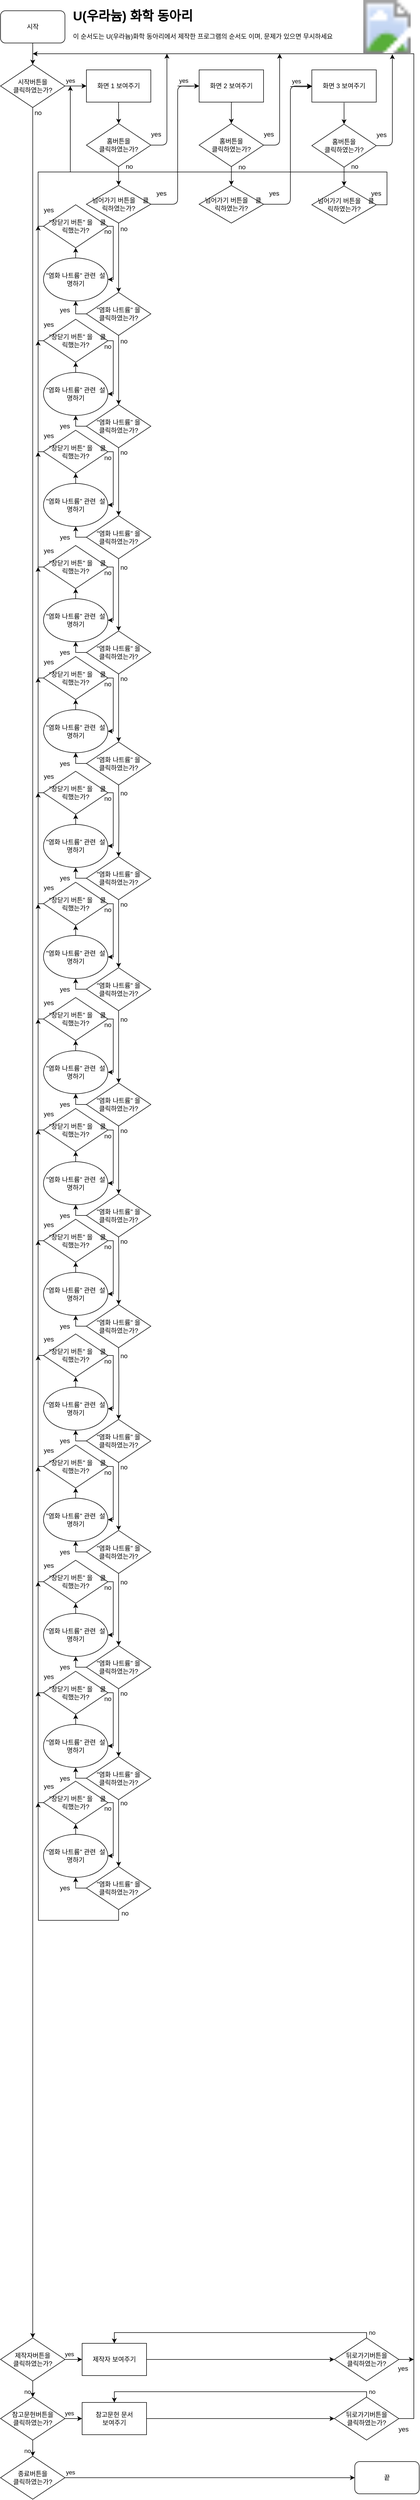 <mxfile type="device" version="12.1.8" pages="1"><diagram name="Page-2" id="kQGQ4uH8GvvLK9f1g2TT"><mxGraphModel grid="1" shadow="0" math="0" pageHeight="1169" pageWidth="827" pageScale="1" page="1" fold="1" arrows="1" connect="1" tooltips="1" guides="1" gridSize="10" dy="556" dx="1024"><root><mxCell id="RVylFyUHIWJLCj3g-BGD-0" /><mxCell id="RVylFyUHIWJLCj3g-BGD-1" parent="RVylFyUHIWJLCj3g-BGD-0" /><mxCell id="FyN53RhaLU9EqQz4K_20-3" parent="RVylFyUHIWJLCj3g-BGD-1" edge="1" target="FyN53RhaLU9EqQz4K_20-1" source="FyN53RhaLU9EqQz4K_20-0" style="edgeStyle=orthogonalEdgeStyle;rounded=0;orthogonalLoop=1;jettySize=auto;html=1;exitX=0.5;exitY=1;exitDx=0;exitDy=0;entryX=0.5;entryY=0;entryDx=0;entryDy=0;"><mxGeometry as="geometry" relative="1" /></mxCell><mxCell value="시작" id="FyN53RhaLU9EqQz4K_20-0" parent="RVylFyUHIWJLCj3g-BGD-1" style="rounded=1;whiteSpace=wrap;html=1;" vertex="1"><mxGeometry as="geometry" height="60" width="120" y="20" x="30" /></mxCell><mxCell value="yes" id="FyN53RhaLU9EqQz4K_20-12" parent="RVylFyUHIWJLCj3g-BGD-1" edge="1" source="FyN53RhaLU9EqQz4K_20-1" style="edgeStyle=orthogonalEdgeStyle;rounded=0;orthogonalLoop=1;jettySize=auto;html=1;exitX=1;exitY=0.5;exitDx=0;exitDy=0;"><mxGeometry as="geometry" relative="1" y="10" x="-0.5"><mxPoint as="targetPoint" y="160" x="190" /><mxPoint as="offset" /></mxGeometry></mxCell><mxCell id="rvJjDyhjjD-UtdjOtgWj-86" parent="RVylFyUHIWJLCj3g-BGD-1" edge="1" target="FyN53RhaLU9EqQz4K_20-5" source="FyN53RhaLU9EqQz4K_20-1" style="edgeStyle=orthogonalEdgeStyle;rounded=0;orthogonalLoop=1;jettySize=auto;html=1;exitX=0.5;exitY=1;exitDx=0;exitDy=0;"><mxGeometry as="geometry" relative="1" /></mxCell><mxCell value="시작버튼을 &lt;br&gt;클릭하였는가?" id="FyN53RhaLU9EqQz4K_20-1" parent="RVylFyUHIWJLCj3g-BGD-1" style="rhombus;whiteSpace=wrap;html=1;" vertex="1"><mxGeometry as="geometry" height="80" width="120" y="120" x="30" /></mxCell><mxCell value="제작자버튼을 &lt;br&gt;클릭하였는가?" id="FyN53RhaLU9EqQz4K_20-5" parent="RVylFyUHIWJLCj3g-BGD-1" style="rhombus;whiteSpace=wrap;html=1;" vertex="1"><mxGeometry as="geometry" height="80" width="120" y="4350" x="30" /></mxCell><mxCell value="no" id="FyN53RhaLU9EqQz4K_20-6" parent="RVylFyUHIWJLCj3g-BGD-1" edge="1" target="FyN53RhaLU9EqQz4K_20-7" style="edgeStyle=orthogonalEdgeStyle;rounded=0;orthogonalLoop=1;jettySize=auto;html=1;entryX=0.5;entryY=0;entryDx=0;entryDy=0;"><mxGeometry as="geometry" relative="1" y="-10" x="0.333"><mxPoint as="sourcePoint" y="4430" x="90" /><mxPoint as="offset" /></mxGeometry></mxCell><mxCell value="참고문헌버튼을 &lt;br&gt;클릭하였는가?" id="FyN53RhaLU9EqQz4K_20-7" parent="RVylFyUHIWJLCj3g-BGD-1" style="rhombus;whiteSpace=wrap;html=1;" vertex="1"><mxGeometry as="geometry" height="80" width="120" y="4460" x="30" /></mxCell><mxCell value="yes" id="FyN53RhaLU9EqQz4K_20-14" parent="RVylFyUHIWJLCj3g-BGD-1" edge="1" source="FyN53RhaLU9EqQz4K_20-5" style="edgeStyle=orthogonalEdgeStyle;rounded=0;orthogonalLoop=1;jettySize=auto;html=1;exitX=1;exitY=0.5;exitDx=0;exitDy=0;"><mxGeometry as="geometry" relative="1" y="10" x="-0.5"><mxPoint as="targetPoint" y="4390" x="182" /><mxPoint as="sourcePoint" y="4290" x="152" /><mxPoint as="offset" /></mxGeometry></mxCell><mxCell value="yes" id="FyN53RhaLU9EqQz4K_20-15" parent="RVylFyUHIWJLCj3g-BGD-1" edge="1" source="FyN53RhaLU9EqQz4K_20-7" style="edgeStyle=orthogonalEdgeStyle;rounded=0;orthogonalLoop=1;jettySize=auto;html=1;exitX=1;exitY=0.5;exitDx=0;exitDy=0;"><mxGeometry as="geometry" relative="1" y="10" x="-0.5"><mxPoint as="targetPoint" y="4500" x="182" /><mxPoint as="sourcePoint" y="4300" x="162" /><mxPoint as="offset" /></mxGeometry></mxCell><mxCell id="pWhzRhMlFrlkzoWiSeOW-1" parent="RVylFyUHIWJLCj3g-BGD-1" edge="1" target="FyN53RhaLU9EqQz4K_20-22" source="FyN53RhaLU9EqQz4K_20-17" style="edgeStyle=orthogonalEdgeStyle;rounded=0;orthogonalLoop=1;jettySize=auto;html=1;entryX=0;entryY=0.5;entryDx=0;entryDy=0;"><mxGeometry as="geometry" relative="1" /></mxCell><mxCell value="참고문헌 문서&lt;br&gt;보여주기" id="FyN53RhaLU9EqQz4K_20-17" parent="RVylFyUHIWJLCj3g-BGD-1" style="rounded=0;whiteSpace=wrap;html=1;" vertex="1"><mxGeometry as="geometry" height="60" width="120" y="4470" x="182" /></mxCell><mxCell value="화면 1 보여주기" id="FyN53RhaLU9EqQz4K_20-18" parent="RVylFyUHIWJLCj3g-BGD-1" style="rounded=0;whiteSpace=wrap;html=1;" vertex="1"><mxGeometry as="geometry" height="60" width="120" y="130" x="190" /></mxCell><mxCell id="pWhzRhMlFrlkzoWiSeOW-0" parent="RVylFyUHIWJLCj3g-BGD-1" edge="1" target="FyN53RhaLU9EqQz4K_20-21" source="FyN53RhaLU9EqQz4K_20-19" style="edgeStyle=orthogonalEdgeStyle;rounded=0;orthogonalLoop=1;jettySize=auto;html=1;entryX=0;entryY=0.5;entryDx=0;entryDy=0;"><mxGeometry as="geometry" relative="1" /></mxCell><mxCell value="제작자 보여주기" id="FyN53RhaLU9EqQz4K_20-19" parent="RVylFyUHIWJLCj3g-BGD-1" style="rounded=0;whiteSpace=wrap;html=1;" vertex="1"><mxGeometry as="geometry" height="60" width="120" y="4360" x="182" /></mxCell><mxCell id="0BNXs-a4HFC_3JXyn7yZ-28" parent="RVylFyUHIWJLCj3g-BGD-1" edge="1" target="0BNXs-a4HFC_3JXyn7yZ-13" source="FyN53RhaLU9EqQz4K_20-20" style="edgeStyle=orthogonalEdgeStyle;rounded=0;orthogonalLoop=1;jettySize=auto;html=1;exitX=0.5;exitY=1;exitDx=0;exitDy=0;entryX=0.5;entryY=0;entryDx=0;entryDy=0;"><mxGeometry as="geometry" relative="1"><mxPoint as="targetPoint" y="450" x="250" /></mxGeometry></mxCell><mxCell value="&lt;p&gt;&amp;nbsp; 넘어가기 버튼을&amp;nbsp;&amp;nbsp; &amp;nbsp;클릭하였는가?&lt;/p&gt;" id="FyN53RhaLU9EqQz4K_20-20" parent="RVylFyUHIWJLCj3g-BGD-1" style="rhombus;whiteSpace=wrap;html=1;" vertex="1"><mxGeometry as="geometry" height="70" width="120" y="345" x="190" /></mxCell><mxCell value="no" id="pWhzRhMlFrlkzoWiSeOW-3" parent="RVylFyUHIWJLCj3g-BGD-1" edge="1" target="FyN53RhaLU9EqQz4K_20-19" source="FyN53RhaLU9EqQz4K_20-21" style="edgeStyle=orthogonalEdgeStyle;rounded=0;orthogonalLoop=1;jettySize=auto;html=1;entryX=0.5;entryY=0;entryDx=0;entryDy=0;"><mxGeometry as="geometry" relative="1" y="-10" x="-0.96"><Array as="points"><mxPoint y="4340" x="712" /><mxPoint y="4340" x="242" /></Array><mxPoint as="offset" y="10" x="10" /></mxGeometry></mxCell><mxCell id="rvJjDyhjjD-UtdjOtgWj-79" parent="RVylFyUHIWJLCj3g-BGD-1" edge="1" source="FyN53RhaLU9EqQz4K_20-21" style="edgeStyle=orthogonalEdgeStyle;rounded=0;orthogonalLoop=1;jettySize=auto;html=1;exitX=1;exitY=0.5;exitDx=0;exitDy=0;"><mxGeometry as="geometry" relative="1"><mxPoint as="targetPoint" y="4390.286" x="799.857" /></mxGeometry></mxCell><mxCell value="뒤로가기버튼을&lt;br&gt;클릭하였는가?" id="FyN53RhaLU9EqQz4K_20-21" parent="RVylFyUHIWJLCj3g-BGD-1" style="rhombus;whiteSpace=wrap;html=1;" vertex="1"><mxGeometry as="geometry" height="80" width="120" y="4350" x="652" /></mxCell><mxCell value="no" id="pWhzRhMlFrlkzoWiSeOW-2" parent="RVylFyUHIWJLCj3g-BGD-1" edge="1" target="FyN53RhaLU9EqQz4K_20-17" source="FyN53RhaLU9EqQz4K_20-22" style="edgeStyle=orthogonalEdgeStyle;rounded=0;orthogonalLoop=1;jettySize=auto;html=1;entryX=0.5;entryY=0;entryDx=0;entryDy=0;"><mxGeometry as="geometry" relative="1" y="-10" x="-0.96"><Array as="points"><mxPoint y="4450" x="712" /><mxPoint y="4450" x="242" /></Array><mxPoint as="offset" y="10" x="10" /></mxGeometry></mxCell><mxCell id="rvJjDyhjjD-UtdjOtgWj-76" parent="RVylFyUHIWJLCj3g-BGD-1" edge="1" source="FyN53RhaLU9EqQz4K_20-22" style="edgeStyle=orthogonalEdgeStyle;rounded=0;orthogonalLoop=1;jettySize=auto;html=1;exitX=1;exitY=0.5;exitDx=0;exitDy=0;"><mxGeometry as="geometry" relative="1"><mxPoint as="targetPoint" y="100" x="90" /><Array as="points"><mxPoint y="4500" x="800" /><mxPoint y="100" x="800" /></Array></mxGeometry></mxCell><mxCell value="뒤로가기버튼을&lt;br&gt;클릭하였는가?" id="FyN53RhaLU9EqQz4K_20-22" parent="RVylFyUHIWJLCj3g-BGD-1" style="rhombus;whiteSpace=wrap;html=1;" vertex="1"><mxGeometry as="geometry" height="80" width="120" y="4460" x="652" /></mxCell><mxCell value="no" id="FyN53RhaLU9EqQz4K_20-27" parent="RVylFyUHIWJLCj3g-BGD-1" edge="1" target="FyN53RhaLU9EqQz4K_20-28" style="edgeStyle=orthogonalEdgeStyle;rounded=0;orthogonalLoop=1;jettySize=auto;html=1;entryX=0.5;entryY=0;entryDx=0;entryDy=0;"><mxGeometry as="geometry" relative="1" y="-10" x="0.333"><mxPoint as="sourcePoint" y="4540" x="90" /><mxPoint as="offset" /></mxGeometry></mxCell><mxCell value="종료버튼을 &lt;br&gt;클릭하였는가?" id="FyN53RhaLU9EqQz4K_20-28" parent="RVylFyUHIWJLCj3g-BGD-1" style="rhombus;whiteSpace=wrap;html=1;" vertex="1"><mxGeometry as="geometry" height="80" width="120" y="4570" x="30" /></mxCell><mxCell value="yes" id="FyN53RhaLU9EqQz4K_20-29" parent="RVylFyUHIWJLCj3g-BGD-1" edge="1" target="FyN53RhaLU9EqQz4K_20-36" source="FyN53RhaLU9EqQz4K_20-28" style="edgeStyle=orthogonalEdgeStyle;rounded=0;orthogonalLoop=1;jettySize=auto;html=1;entryX=0;entryY=0.5;entryDx=0;entryDy=0;exitX=1;exitY=0.5;exitDx=0;exitDy=0;"><mxGeometry as="geometry" relative="1" y="10" x="-0.964"><mxPoint as="targetPoint" y="4680" x="82" /><mxPoint as="sourcePoint" y="4590" x="190" /><mxPoint as="offset" /><Array as="points" /></mxGeometry></mxCell><mxCell value="끝" id="FyN53RhaLU9EqQz4K_20-36" parent="RVylFyUHIWJLCj3g-BGD-1" style="rounded=1;whiteSpace=wrap;html=1;" vertex="1"><mxGeometry as="geometry" height="60" width="120" y="4580" x="690" /></mxCell><mxCell value="&lt;h1&gt;U(우라늄) 화학 동아리&lt;/h1&gt;&lt;div&gt;이 순서도는 U(우라늄)화학 동아리에서 제작한 프로그램의 순서도 이며, 문제가 있으면 무시하세요&lt;/div&gt;" id="pWhzRhMlFrlkzoWiSeOW-5" parent="RVylFyUHIWJLCj3g-BGD-1" style="text;html=1;strokeColor=none;fillColor=none;spacing=5;spacingTop=-20;whiteSpace=wrap;overflow=hidden;rounded=0;" vertex="1"><mxGeometry as="geometry" height="80" width="560" y="10" x="160" /></mxCell><UserObject id="pWhzRhMlFrlkzoWiSeOW-9" label=""><mxCell parent="RVylFyUHIWJLCj3g-BGD-1" style="shape=image;html=1;verticalLabelPosition=bottom;labelBackgroundColor=#ffffff;verticalAlign=top;imageAspect=1;aspect=fixed;image=https://upload.wikimedia.org/wikipedia/commons/thumb/4/40/Electron_shell_092_Uranium_-_no_label.svg/2000px-Electron_shell_092_Uranium_-_no_label.svg.png;" vertex="1"><mxGeometry as="geometry" height="101" width="101" x="699.5" /></mxCell></UserObject><mxCell value="&lt;p&gt;&amp;nbsp;&amp;nbsp;&amp;nbsp;&amp;nbsp; &amp;nbsp;&amp;nbsp;&amp;nbsp;&amp;nbsp; 홈버튼을&amp;nbsp;&amp;nbsp;&amp;nbsp;&amp;nbsp;&amp;nbsp;&amp;nbsp;&amp;nbsp;&amp;nbsp;&amp;nbsp;&amp;nbsp; 클릭하였는가?&lt;/p&gt;&lt;p&gt;&lt;/p&gt;" id="0BNXs-a4HFC_3JXyn7yZ-3" parent="RVylFyUHIWJLCj3g-BGD-1" style="rhombus;whiteSpace=wrap;html=1;" vertex="1"><mxGeometry as="geometry" height="80" width="120" y="230" x="190" /></mxCell><mxCell value="" id="0BNXs-a4HFC_3JXyn7yZ-5" parent="RVylFyUHIWJLCj3g-BGD-1" edge="1" target="0BNXs-a4HFC_3JXyn7yZ-3" source="FyN53RhaLU9EqQz4K_20-18" style="endArrow=classic;html=1;exitX=0.5;exitY=1;exitDx=0;exitDy=0;"><mxGeometry as="geometry" height="50" width="50" relative="1"><mxPoint as="sourcePoint" y="240" x="230" /><mxPoint as="targetPoint" y="190" x="280" /></mxGeometry></mxCell><mxCell value="" id="0BNXs-a4HFC_3JXyn7yZ-7" parent="RVylFyUHIWJLCj3g-BGD-1" edge="1" source="0BNXs-a4HFC_3JXyn7yZ-3" style="endArrow=classic;html=1;exitX=1;exitY=0.5;exitDx=0;exitDy=0;"><mxGeometry as="geometry" height="50" width="50" relative="1"><mxPoint as="sourcePoint" y="380" x="240" /><mxPoint as="targetPoint" y="100" x="340" /><Array as="points"><mxPoint y="270" x="340" /></Array></mxGeometry></mxCell><mxCell value="yes" id="0BNXs-a4HFC_3JXyn7yZ-10" parent="RVylFyUHIWJLCj3g-BGD-1" style="text;html=1;strokeColor=none;fillColor=none;align=center;verticalAlign=middle;whiteSpace=wrap;rounded=0;" vertex="1"><mxGeometry as="geometry" height="20" width="40" y="240" x="300" /></mxCell><mxCell value="" id="0BNXs-a4HFC_3JXyn7yZ-11" parent="RVylFyUHIWJLCj3g-BGD-1" edge="1" target="FyN53RhaLU9EqQz4K_20-20" source="0BNXs-a4HFC_3JXyn7yZ-3" style="endArrow=classic;html=1;exitX=0.5;exitY=1;exitDx=0;exitDy=0;entryX=0.5;entryY=0;entryDx=0;entryDy=0;"><mxGeometry as="geometry" height="50" width="50" relative="1"><mxPoint as="sourcePoint" y="360" x="230" /><mxPoint as="targetPoint" y="340" x="260" /></mxGeometry></mxCell><mxCell id="0BNXs-a4HFC_3JXyn7yZ-17" parent="RVylFyUHIWJLCj3g-BGD-1" edge="1" target="0BNXs-a4HFC_3JXyn7yZ-16" source="0BNXs-a4HFC_3JXyn7yZ-13" style="edgeStyle=orthogonalEdgeStyle;rounded=0;orthogonalLoop=1;jettySize=auto;html=1;exitX=0;exitY=0.5;exitDx=0;exitDy=0;entryX=0.5;entryY=1;entryDx=0;entryDy=0;"><mxGeometry as="geometry" relative="1" /></mxCell><mxCell value="&amp;nbsp;&amp;nbsp;&amp;nbsp; &quot;염화 나트륨&quot; 을&amp;nbsp;&amp;nbsp;&amp;nbsp;&amp;nbsp; 클릭하였는가?" id="0BNXs-a4HFC_3JXyn7yZ-13" parent="RVylFyUHIWJLCj3g-BGD-1" style="rhombus;whiteSpace=wrap;html=1;" vertex="1"><mxGeometry as="geometry" height="80" width="120" y="544" x="190" /></mxCell><mxCell id="rvJjDyhjjD-UtdjOtgWj-83" parent="RVylFyUHIWJLCj3g-BGD-1" edge="1" target="rvJjDyhjjD-UtdjOtgWj-82" source="0BNXs-a4HFC_3JXyn7yZ-16" style="edgeStyle=orthogonalEdgeStyle;rounded=0;orthogonalLoop=1;jettySize=auto;html=1;exitX=0.5;exitY=0;exitDx=0;exitDy=0;entryX=0.5;entryY=1;entryDx=0;entryDy=0;"><mxGeometry as="geometry" relative="1" /></mxCell><mxCell value="&lt;p&gt;&quot;염화 나트륨&quot; 관련&amp;nbsp; 설명하기&lt;/p&gt;" id="0BNXs-a4HFC_3JXyn7yZ-16" parent="RVylFyUHIWJLCj3g-BGD-1" style="ellipse;whiteSpace=wrap;html=1;" vertex="1"><mxGeometry as="geometry" height="80" width="120" y="480" x="110" /></mxCell><mxCell value="yes" id="0BNXs-a4HFC_3JXyn7yZ-18" parent="RVylFyUHIWJLCj3g-BGD-1" style="text;html=1;strokeColor=none;fillColor=none;align=center;verticalAlign=middle;whiteSpace=wrap;rounded=0;" vertex="1"><mxGeometry as="geometry" height="20" width="40" y="350" x="310" /></mxCell><mxCell value="" id="0BNXs-a4HFC_3JXyn7yZ-23" parent="RVylFyUHIWJLCj3g-BGD-1" edge="1" source="FyN53RhaLU9EqQz4K_20-20" style="endArrow=classic;html=1;exitX=1;exitY=0.5;exitDx=0;exitDy=0;"><mxGeometry as="geometry" height="50" width="50" relative="1"><mxPoint as="sourcePoint" y="380" x="360" /><mxPoint as="targetPoint" y="160" x="400" /><Array as="points"><mxPoint y="380" x="360" /><mxPoint y="160" x="360" /></Array></mxGeometry></mxCell><mxCell value="화면 2 보여주기" id="0BNXs-a4HFC_3JXyn7yZ-24" parent="RVylFyUHIWJLCj3g-BGD-1" style="rounded=0;whiteSpace=wrap;html=1;" vertex="1"><mxGeometry as="geometry" height="60" width="120" y="130" x="400" /></mxCell><mxCell value="yes" id="0BNXs-a4HFC_3JXyn7yZ-29" parent="RVylFyUHIWJLCj3g-BGD-1" edge="1" style="edgeStyle=orthogonalEdgeStyle;rounded=0;orthogonalLoop=1;jettySize=auto;html=1;exitX=1;exitY=0.5;exitDx=0;exitDy=0;"><mxGeometry as="geometry" relative="1" y="10" x="-0.5"><mxPoint as="targetPoint" y="160" x="400" /><mxPoint as="offset" /><mxPoint as="sourcePoint" y="160" x="360" /></mxGeometry></mxCell><mxCell value="&lt;p&gt;&amp;nbsp; 넘어가기 버튼을&amp;nbsp;&amp;nbsp; &amp;nbsp;클릭하였는가?&lt;/p&gt;" id="0BNXs-a4HFC_3JXyn7yZ-32" parent="RVylFyUHIWJLCj3g-BGD-1" style="rhombus;whiteSpace=wrap;html=1;" vertex="1"><mxGeometry as="geometry" height="70" width="120" y="345" x="400" /></mxCell><mxCell value="&lt;p&gt;&amp;nbsp;&amp;nbsp;&amp;nbsp;&amp;nbsp; &amp;nbsp;&amp;nbsp;&amp;nbsp;&amp;nbsp; 홈버튼을&amp;nbsp;&amp;nbsp;&amp;nbsp;&amp;nbsp;&amp;nbsp;&amp;nbsp;&amp;nbsp;&amp;nbsp;&amp;nbsp;&amp;nbsp; 클릭하였는가?&lt;/p&gt;&lt;p&gt;&lt;/p&gt;" id="0BNXs-a4HFC_3JXyn7yZ-33" parent="RVylFyUHIWJLCj3g-BGD-1" style="rhombus;whiteSpace=wrap;html=1;" vertex="1"><mxGeometry as="geometry" height="80" width="120" y="230" x="400" /></mxCell><mxCell value="" id="0BNXs-a4HFC_3JXyn7yZ-34" parent="RVylFyUHIWJLCj3g-BGD-1" edge="1" target="0BNXs-a4HFC_3JXyn7yZ-33" style="endArrow=classic;html=1;exitX=0.5;exitY=1;exitDx=0;exitDy=0;"><mxGeometry as="geometry" height="50" width="50" relative="1"><mxPoint as="sourcePoint" y="190" x="460" /><mxPoint as="targetPoint" y="190" x="490" /></mxGeometry></mxCell><mxCell value="" id="0BNXs-a4HFC_3JXyn7yZ-35" parent="RVylFyUHIWJLCj3g-BGD-1" edge="1" source="0BNXs-a4HFC_3JXyn7yZ-33" style="endArrow=classic;html=1;exitX=1;exitY=0.5;exitDx=0;exitDy=0;"><mxGeometry as="geometry" height="50" width="50" relative="1"><mxPoint as="sourcePoint" y="380" x="450" /><mxPoint as="targetPoint" y="100" x="550" /><Array as="points"><mxPoint y="270" x="550" /></Array></mxGeometry></mxCell><mxCell value="yes" id="0BNXs-a4HFC_3JXyn7yZ-36" parent="RVylFyUHIWJLCj3g-BGD-1" style="text;html=1;strokeColor=none;fillColor=none;align=center;verticalAlign=middle;whiteSpace=wrap;rounded=0;" vertex="1"><mxGeometry as="geometry" height="20" width="40" y="240" x="510" /></mxCell><mxCell value="" id="0BNXs-a4HFC_3JXyn7yZ-37" parent="RVylFyUHIWJLCj3g-BGD-1" edge="1" target="0BNXs-a4HFC_3JXyn7yZ-32" source="0BNXs-a4HFC_3JXyn7yZ-33" style="endArrow=classic;html=1;exitX=0.5;exitY=1;exitDx=0;exitDy=0;entryX=0.5;entryY=0;entryDx=0;entryDy=0;"><mxGeometry as="geometry" height="50" width="50" relative="1"><mxPoint as="sourcePoint" y="360" x="440" /><mxPoint as="targetPoint" y="340" x="470" /></mxGeometry></mxCell><mxCell value="yes" id="0BNXs-a4HFC_3JXyn7yZ-42" parent="RVylFyUHIWJLCj3g-BGD-1" style="text;html=1;strokeColor=none;fillColor=none;align=center;verticalAlign=middle;whiteSpace=wrap;rounded=0;" vertex="1"><mxGeometry as="geometry" height="20" width="40" y="350" x="520" /></mxCell><mxCell value="" id="0BNXs-a4HFC_3JXyn7yZ-43" parent="RVylFyUHIWJLCj3g-BGD-1" edge="1" source="0BNXs-a4HFC_3JXyn7yZ-32" style="endArrow=classic;html=1;exitX=1;exitY=0.5;exitDx=0;exitDy=0;"><mxGeometry as="geometry" height="50" width="50" relative="1"><mxPoint as="sourcePoint" y="380" x="570" /><mxPoint as="targetPoint" y="160" x="610" /><Array as="points"><mxPoint y="380" x="570" /><mxPoint y="160" x="570" /></Array></mxGeometry></mxCell><mxCell value="화면&amp;nbsp;3 보여주기" id="0BNXs-a4HFC_3JXyn7yZ-44" parent="RVylFyUHIWJLCj3g-BGD-1" style="rounded=0;whiteSpace=wrap;html=1;" vertex="1"><mxGeometry as="geometry" height="60" width="120" y="130" x="610" /></mxCell><mxCell value="yes" id="0BNXs-a4HFC_3JXyn7yZ-45" parent="RVylFyUHIWJLCj3g-BGD-1" edge="1" style="edgeStyle=orthogonalEdgeStyle;rounded=0;orthogonalLoop=1;jettySize=auto;html=1;exitX=1;exitY=0.5;exitDx=0;exitDy=0;"><mxGeometry as="geometry" relative="1" y="10" x="-0.5"><mxPoint as="targetPoint" y="161" x="610" /><mxPoint as="offset" /><mxPoint as="sourcePoint" y="161" x="570" /></mxGeometry></mxCell><mxCell id="0BNXs-a4HFC_3JXyn7yZ-61" parent="RVylFyUHIWJLCj3g-BGD-1" edge="1" target="FyN53RhaLU9EqQz4K_20-18" source="0BNXs-a4HFC_3JXyn7yZ-48" style="edgeStyle=orthogonalEdgeStyle;rounded=0;orthogonalLoop=1;jettySize=auto;html=1;exitX=1;exitY=0.5;exitDx=0;exitDy=0;entryX=0;entryY=0.5;entryDx=0;entryDy=0;"><mxGeometry as="geometry" relative="1"><mxPoint as="targetPoint" y="180" x="180" /><Array as="points"><mxPoint y="381" x="750" /><mxPoint y="320" x="750" /><mxPoint y="320" x="160" /><mxPoint y="160" x="160" /></Array></mxGeometry></mxCell><mxCell value="&lt;p&gt;&amp;nbsp; 넘어가기 버튼을&amp;nbsp;&amp;nbsp; &amp;nbsp;클릭하였는가?&lt;/p&gt;" id="0BNXs-a4HFC_3JXyn7yZ-48" parent="RVylFyUHIWJLCj3g-BGD-1" style="rhombus;whiteSpace=wrap;html=1;" vertex="1"><mxGeometry as="geometry" height="70" width="120" y="346" x="610" /></mxCell><mxCell value="&lt;p&gt;&amp;nbsp;&amp;nbsp;&amp;nbsp;&amp;nbsp; &amp;nbsp;&amp;nbsp;&amp;nbsp;&amp;nbsp; 홈버튼을&amp;nbsp;&amp;nbsp;&amp;nbsp;&amp;nbsp;&amp;nbsp;&amp;nbsp;&amp;nbsp;&amp;nbsp;&amp;nbsp;&amp;nbsp; 클릭하였는가?&lt;/p&gt;&lt;p&gt;&lt;/p&gt;" id="0BNXs-a4HFC_3JXyn7yZ-49" parent="RVylFyUHIWJLCj3g-BGD-1" style="rhombus;whiteSpace=wrap;html=1;" vertex="1"><mxGeometry as="geometry" height="80" width="120" y="231" x="610" /></mxCell><mxCell value="" id="0BNXs-a4HFC_3JXyn7yZ-50" parent="RVylFyUHIWJLCj3g-BGD-1" edge="1" target="0BNXs-a4HFC_3JXyn7yZ-49" style="endArrow=classic;html=1;exitX=0.5;exitY=1;exitDx=0;exitDy=0;"><mxGeometry as="geometry" height="50" width="50" relative="1"><mxPoint as="sourcePoint" y="191" x="670" /><mxPoint as="targetPoint" y="191" x="700" /></mxGeometry></mxCell><mxCell value="" id="0BNXs-a4HFC_3JXyn7yZ-51" parent="RVylFyUHIWJLCj3g-BGD-1" edge="1" source="0BNXs-a4HFC_3JXyn7yZ-49" style="endArrow=classic;html=1;exitX=1;exitY=0.5;exitDx=0;exitDy=0;"><mxGeometry as="geometry" height="50" width="50" relative="1"><mxPoint as="sourcePoint" y="381" x="660" /><mxPoint as="targetPoint" y="101" x="760" /><Array as="points"><mxPoint y="271" x="760" /></Array></mxGeometry></mxCell><mxCell value="yes" id="0BNXs-a4HFC_3JXyn7yZ-52" parent="RVylFyUHIWJLCj3g-BGD-1" style="text;html=1;strokeColor=none;fillColor=none;align=center;verticalAlign=middle;whiteSpace=wrap;rounded=0;" vertex="1"><mxGeometry as="geometry" height="20" width="40" y="241" x="720" /></mxCell><mxCell value="" id="0BNXs-a4HFC_3JXyn7yZ-53" parent="RVylFyUHIWJLCj3g-BGD-1" edge="1" target="0BNXs-a4HFC_3JXyn7yZ-48" source="0BNXs-a4HFC_3JXyn7yZ-49" style="endArrow=classic;html=1;exitX=0.5;exitY=1;exitDx=0;exitDy=0;entryX=0.5;entryY=0;entryDx=0;entryDy=0;"><mxGeometry as="geometry" height="50" width="50" relative="1"><mxPoint as="sourcePoint" y="361" x="650" /><mxPoint as="targetPoint" y="341" x="680" /></mxGeometry></mxCell><mxCell value="yes" id="0BNXs-a4HFC_3JXyn7yZ-58" parent="RVylFyUHIWJLCj3g-BGD-1" style="text;html=1;strokeColor=none;fillColor=none;align=center;verticalAlign=middle;whiteSpace=wrap;rounded=0;" vertex="1"><mxGeometry as="geometry" height="20" width="40" y="350" x="710" /></mxCell><mxCell value="no" id="0BNXs-a4HFC_3JXyn7yZ-62" parent="RVylFyUHIWJLCj3g-BGD-1" style="text;html=1;strokeColor=none;fillColor=none;align=center;verticalAlign=middle;whiteSpace=wrap;rounded=0;" vertex="1"><mxGeometry as="geometry" height="20" width="40" y="300" x="250" /></mxCell><mxCell value="no" id="0BNXs-a4HFC_3JXyn7yZ-63" parent="RVylFyUHIWJLCj3g-BGD-1" style="text;html=1;strokeColor=none;fillColor=none;align=center;verticalAlign=middle;whiteSpace=wrap;rounded=0;" vertex="1"><mxGeometry as="geometry" height="20" width="40" y="416" x="240" /></mxCell><mxCell value="no" id="0BNXs-a4HFC_3JXyn7yZ-64" parent="RVylFyUHIWJLCj3g-BGD-1" style="text;html=1;strokeColor=none;fillColor=none;align=center;verticalAlign=middle;whiteSpace=wrap;rounded=0;" vertex="1"><mxGeometry as="geometry" height="20" width="40" y="301" x="460" /></mxCell><mxCell value="no" id="0BNXs-a4HFC_3JXyn7yZ-67" parent="RVylFyUHIWJLCj3g-BGD-1" style="text;html=1;strokeColor=none;fillColor=none;align=center;verticalAlign=middle;whiteSpace=wrap;rounded=0;" vertex="1"><mxGeometry as="geometry" height="20" width="40" y="300" x="670" /></mxCell><mxCell value="yes" id="rvJjDyhjjD-UtdjOtgWj-1" parent="RVylFyUHIWJLCj3g-BGD-1" style="text;html=1;strokeColor=none;fillColor=none;align=center;verticalAlign=middle;whiteSpace=wrap;rounded=0;" vertex="1"><mxGeometry as="geometry" height="20" width="40" y="567" x="130" /></mxCell><mxCell value="yes" id="rvJjDyhjjD-UtdjOtgWj-77" parent="RVylFyUHIWJLCj3g-BGD-1" style="text;html=1;strokeColor=none;fillColor=none;align=center;verticalAlign=middle;whiteSpace=wrap;rounded=0;" vertex="1"><mxGeometry as="geometry" height="20" width="40" y="4397" x="760" /></mxCell><mxCell value="yes" id="rvJjDyhjjD-UtdjOtgWj-78" parent="RVylFyUHIWJLCj3g-BGD-1" style="text;html=1;strokeColor=none;fillColor=none;align=center;verticalAlign=middle;whiteSpace=wrap;rounded=0;" vertex="1"><mxGeometry as="geometry" height="20" width="40" y="4510" x="760.5" /></mxCell><mxCell id="rvJjDyhjjD-UtdjOtgWj-84" parent="RVylFyUHIWJLCj3g-BGD-1" edge="1" target="0BNXs-a4HFC_3JXyn7yZ-16" source="rvJjDyhjjD-UtdjOtgWj-82" style="edgeStyle=orthogonalEdgeStyle;rounded=0;orthogonalLoop=1;jettySize=auto;html=1;exitX=1;exitY=0.5;exitDx=0;exitDy=0;entryX=1;entryY=0.5;entryDx=0;entryDy=0;"><mxGeometry as="geometry" relative="1"><Array as="points"><mxPoint y="421" x="240" /><mxPoint y="520" x="240" /></Array></mxGeometry></mxCell><mxCell id="rvJjDyhjjD-UtdjOtgWj-85" parent="RVylFyUHIWJLCj3g-BGD-1" edge="1" source="rvJjDyhjjD-UtdjOtgWj-82" style="edgeStyle=orthogonalEdgeStyle;rounded=0;orthogonalLoop=1;jettySize=auto;html=1;exitX=0;exitY=0.5;exitDx=0;exitDy=0;"><mxGeometry as="geometry" relative="1"><mxPoint as="targetPoint" y="160" x="160" /><Array as="points"><mxPoint y="421" x="100" /><mxPoint y="320" x="100" /><mxPoint y="320" x="160" /></Array></mxGeometry></mxCell><mxCell value="&amp;nbsp; &quot;창닫기 버튼&quot; 을&amp;nbsp; &amp;nbsp;&amp;nbsp;클릭했는가?" id="rvJjDyhjjD-UtdjOtgWj-82" parent="RVylFyUHIWJLCj3g-BGD-1" style="rhombus;whiteSpace=wrap;html=1;" vertex="1"><mxGeometry as="geometry" height="80" width="120" y="381" x="110" /></mxCell><mxCell value="no" id="rvJjDyhjjD-UtdjOtgWj-87" parent="RVylFyUHIWJLCj3g-BGD-1" style="text;html=1;strokeColor=none;fillColor=none;align=center;verticalAlign=middle;whiteSpace=wrap;rounded=0;" vertex="1"><mxGeometry as="geometry" height="20" width="40" y="200" x="80" /></mxCell><mxCell id="rvJjDyhjjD-UtdjOtgWj-89" parent="RVylFyUHIWJLCj3g-BGD-1" edge="1" target="rvJjDyhjjD-UtdjOtgWj-91" source="0BNXs-a4HFC_3JXyn7yZ-13" style="edgeStyle=orthogonalEdgeStyle;rounded=0;orthogonalLoop=1;jettySize=auto;html=1;"><mxGeometry as="geometry" relative="1"><mxPoint as="targetPoint" y="753" x="250" /><mxPoint as="sourcePoint" y="624" x="250" /></mxGeometry></mxCell><mxCell value="no" id="rvJjDyhjjD-UtdjOtgWj-90" parent="RVylFyUHIWJLCj3g-BGD-1" style="text;html=1;strokeColor=none;fillColor=none;align=center;verticalAlign=middle;whiteSpace=wrap;rounded=0;" vertex="1"><mxGeometry as="geometry" height="20" width="40" y="625" x="240" /></mxCell><mxCell value="&amp;nbsp;&amp;nbsp;&amp;nbsp; &quot;염화 나트륨&quot; 을&amp;nbsp;&amp;nbsp;&amp;nbsp;&amp;nbsp; 클릭하였는가?" id="rvJjDyhjjD-UtdjOtgWj-91" parent="RVylFyUHIWJLCj3g-BGD-1" style="rhombus;whiteSpace=wrap;html=1;" vertex="1"><mxGeometry as="geometry" height="80" width="120" y="753" x="190" /></mxCell><mxCell id="rvJjDyhjjD-UtdjOtgWj-92" parent="RVylFyUHIWJLCj3g-BGD-1" edge="1" target="rvJjDyhjjD-UtdjOtgWj-94" source="rvJjDyhjjD-UtdjOtgWj-91" style="edgeStyle=orthogonalEdgeStyle;rounded=0;orthogonalLoop=1;jettySize=auto;html=1;entryX=0.5;entryY=1;entryDx=0;entryDy=0;exitX=0;exitY=0.5;exitDx=0;exitDy=0;"><mxGeometry as="geometry" relative="1"><mxPoint as="sourcePoint" y="790" x="190" /></mxGeometry></mxCell><mxCell id="rvJjDyhjjD-UtdjOtgWj-93" parent="RVylFyUHIWJLCj3g-BGD-1" edge="1" target="rvJjDyhjjD-UtdjOtgWj-97" source="rvJjDyhjjD-UtdjOtgWj-94" style="edgeStyle=orthogonalEdgeStyle;rounded=0;orthogonalLoop=1;jettySize=auto;html=1;exitX=0.5;exitY=0;exitDx=0;exitDy=0;entryX=0.5;entryY=1;entryDx=0;entryDy=0;"><mxGeometry as="geometry" relative="1" /></mxCell><mxCell value="&lt;p&gt;&quot;염화 나트륨&quot; 관련&amp;nbsp; 설명하기&lt;/p&gt;" id="rvJjDyhjjD-UtdjOtgWj-94" parent="RVylFyUHIWJLCj3g-BGD-1" style="ellipse;whiteSpace=wrap;html=1;" vertex="1"><mxGeometry as="geometry" height="80" width="120" y="693" x="110" /></mxCell><mxCell value="yes" id="rvJjDyhjjD-UtdjOtgWj-95" parent="RVylFyUHIWJLCj3g-BGD-1" style="text;html=1;strokeColor=none;fillColor=none;align=center;verticalAlign=middle;whiteSpace=wrap;rounded=0;" vertex="1"><mxGeometry as="geometry" height="20" width="40" y="783" x="130" /></mxCell><mxCell id="rvJjDyhjjD-UtdjOtgWj-96" parent="RVylFyUHIWJLCj3g-BGD-1" edge="1" target="rvJjDyhjjD-UtdjOtgWj-94" source="rvJjDyhjjD-UtdjOtgWj-97" style="edgeStyle=orthogonalEdgeStyle;rounded=0;orthogonalLoop=1;jettySize=auto;html=1;exitX=1;exitY=0.5;exitDx=0;exitDy=0;entryX=1;entryY=0.5;entryDx=0;entryDy=0;"><mxGeometry as="geometry" relative="1"><Array as="points"><mxPoint y="634" x="240" /><mxPoint y="733" x="240" /></Array></mxGeometry></mxCell><mxCell id="rvJjDyhjjD-UtdjOtgWj-99" parent="RVylFyUHIWJLCj3g-BGD-1" edge="1" source="rvJjDyhjjD-UtdjOtgWj-97" style="edgeStyle=orthogonalEdgeStyle;rounded=0;orthogonalLoop=1;jettySize=auto;html=1;exitX=0;exitY=0.5;exitDx=0;exitDy=0;"><mxGeometry as="geometry" relative="1"><mxPoint as="targetPoint" y="420" x="100" /><Array as="points"><mxPoint y="634" x="100" /></Array></mxGeometry></mxCell><mxCell value="&amp;nbsp; &quot;창닫기 버튼&quot; 을&amp;nbsp; &amp;nbsp;&amp;nbsp;클릭했는가?" id="rvJjDyhjjD-UtdjOtgWj-97" parent="RVylFyUHIWJLCj3g-BGD-1" style="rhombus;whiteSpace=wrap;html=1;" vertex="1"><mxGeometry as="geometry" height="80" width="120" y="594" x="110" /></mxCell><mxCell value="no" id="rvJjDyhjjD-UtdjOtgWj-100" parent="RVylFyUHIWJLCj3g-BGD-1" style="text;html=1;strokeColor=none;fillColor=none;align=center;verticalAlign=middle;whiteSpace=wrap;rounded=0;" vertex="1"><mxGeometry as="geometry" height="20" width="40" y="421" x="210" /></mxCell><mxCell value="no" id="rvJjDyhjjD-UtdjOtgWj-101" parent="RVylFyUHIWJLCj3g-BGD-1" style="text;html=1;strokeColor=none;fillColor=none;align=center;verticalAlign=middle;whiteSpace=wrap;rounded=0;" vertex="1"><mxGeometry as="geometry" height="20" width="40" y="635" x="210" /></mxCell><mxCell value="yes" id="rvJjDyhjjD-UtdjOtgWj-102" parent="RVylFyUHIWJLCj3g-BGD-1" style="text;html=1;strokeColor=none;fillColor=none;align=center;verticalAlign=middle;whiteSpace=wrap;rounded=0;" vertex="1"><mxGeometry as="geometry" height="20" width="40" y="381" x="100" /></mxCell><mxCell value="yes" id="rvJjDyhjjD-UtdjOtgWj-103" parent="RVylFyUHIWJLCj3g-BGD-1" style="text;html=1;strokeColor=none;fillColor=none;align=center;verticalAlign=middle;whiteSpace=wrap;rounded=0;" vertex="1"><mxGeometry as="geometry" height="20" width="40" y="594" x="100" /></mxCell><mxCell id="rvJjDyhjjD-UtdjOtgWj-104" parent="RVylFyUHIWJLCj3g-BGD-1" edge="1" target="rvJjDyhjjD-UtdjOtgWj-106" source="rvJjDyhjjD-UtdjOtgWj-91" style="edgeStyle=orthogonalEdgeStyle;rounded=0;orthogonalLoop=1;jettySize=auto;html=1;"><mxGeometry as="geometry" relative="1"><mxPoint as="targetPoint" y="959.5" x="250" /><mxPoint as="sourcePoint" y="900" x="250" /></mxGeometry></mxCell><mxCell value="no" id="rvJjDyhjjD-UtdjOtgWj-105" parent="RVylFyUHIWJLCj3g-BGD-1" style="text;html=1;strokeColor=none;fillColor=none;align=center;verticalAlign=middle;whiteSpace=wrap;rounded=0;" vertex="1"><mxGeometry as="geometry" height="20" width="40" y="831.5" x="240" /></mxCell><mxCell value="&amp;nbsp;&amp;nbsp;&amp;nbsp; &quot;염화 나트륨&quot; 을&amp;nbsp;&amp;nbsp;&amp;nbsp;&amp;nbsp; 클릭하였는가?" id="rvJjDyhjjD-UtdjOtgWj-106" parent="RVylFyUHIWJLCj3g-BGD-1" style="rhombus;whiteSpace=wrap;html=1;" vertex="1"><mxGeometry as="geometry" height="80" width="120" y="959.5" x="190" /></mxCell><mxCell id="rvJjDyhjjD-UtdjOtgWj-107" parent="RVylFyUHIWJLCj3g-BGD-1" edge="1" target="rvJjDyhjjD-UtdjOtgWj-109" source="rvJjDyhjjD-UtdjOtgWj-106" style="edgeStyle=orthogonalEdgeStyle;rounded=0;orthogonalLoop=1;jettySize=auto;html=1;entryX=0.5;entryY=1;entryDx=0;entryDy=0;exitX=0;exitY=0.5;exitDx=0;exitDy=0;"><mxGeometry as="geometry" relative="1"><mxPoint as="sourcePoint" y="996.5" x="190" /></mxGeometry></mxCell><mxCell id="rvJjDyhjjD-UtdjOtgWj-108" parent="RVylFyUHIWJLCj3g-BGD-1" edge="1" target="rvJjDyhjjD-UtdjOtgWj-113" source="rvJjDyhjjD-UtdjOtgWj-109" style="edgeStyle=orthogonalEdgeStyle;rounded=0;orthogonalLoop=1;jettySize=auto;html=1;exitX=0.5;exitY=0;exitDx=0;exitDy=0;entryX=0.5;entryY=1;entryDx=0;entryDy=0;"><mxGeometry as="geometry" relative="1" /></mxCell><mxCell value="&lt;p&gt;&quot;염화 나트륨&quot; 관련&amp;nbsp; 설명하기&lt;/p&gt;" id="rvJjDyhjjD-UtdjOtgWj-109" parent="RVylFyUHIWJLCj3g-BGD-1" style="ellipse;whiteSpace=wrap;html=1;" vertex="1"><mxGeometry as="geometry" height="80" width="120" y="899.5" x="110" /></mxCell><mxCell value="yes" id="rvJjDyhjjD-UtdjOtgWj-110" parent="RVylFyUHIWJLCj3g-BGD-1" style="text;html=1;strokeColor=none;fillColor=none;align=center;verticalAlign=middle;whiteSpace=wrap;rounded=0;" vertex="1"><mxGeometry as="geometry" height="20" width="40" y="989.5" x="130" /></mxCell><mxCell id="rvJjDyhjjD-UtdjOtgWj-111" parent="RVylFyUHIWJLCj3g-BGD-1" edge="1" target="rvJjDyhjjD-UtdjOtgWj-109" source="rvJjDyhjjD-UtdjOtgWj-113" style="edgeStyle=orthogonalEdgeStyle;rounded=0;orthogonalLoop=1;jettySize=auto;html=1;exitX=1;exitY=0.5;exitDx=0;exitDy=0;entryX=1;entryY=0.5;entryDx=0;entryDy=0;"><mxGeometry as="geometry" relative="1"><Array as="points"><mxPoint y="840.5" x="240" /><mxPoint y="939.5" x="240" /></Array></mxGeometry></mxCell><mxCell id="rvJjDyhjjD-UtdjOtgWj-116" parent="RVylFyUHIWJLCj3g-BGD-1" edge="1" source="rvJjDyhjjD-UtdjOtgWj-113" style="edgeStyle=orthogonalEdgeStyle;rounded=0;orthogonalLoop=1;jettySize=auto;html=1;exitX=0;exitY=0.5;exitDx=0;exitDy=0;"><mxGeometry as="geometry" relative="1"><mxPoint as="targetPoint" y="634" x="100" /><mxPoint as="sourcePoint" y="834.4" x="110" /><Array as="points"><mxPoint y="840" x="100" /></Array></mxGeometry></mxCell><mxCell value="&amp;nbsp; &quot;창닫기 버튼&quot; 을&amp;nbsp; &amp;nbsp;&amp;nbsp;클릭했는가?" id="rvJjDyhjjD-UtdjOtgWj-113" parent="RVylFyUHIWJLCj3g-BGD-1" style="rhombus;whiteSpace=wrap;html=1;" vertex="1"><mxGeometry as="geometry" height="80" width="120" y="800.5" x="110" /></mxCell><mxCell value="no" id="rvJjDyhjjD-UtdjOtgWj-114" parent="RVylFyUHIWJLCj3g-BGD-1" style="text;html=1;strokeColor=none;fillColor=none;align=center;verticalAlign=middle;whiteSpace=wrap;rounded=0;" vertex="1"><mxGeometry as="geometry" height="20" width="40" y="841.5" x="210" /></mxCell><mxCell value="yes" id="rvJjDyhjjD-UtdjOtgWj-115" parent="RVylFyUHIWJLCj3g-BGD-1" style="text;html=1;strokeColor=none;fillColor=none;align=center;verticalAlign=middle;whiteSpace=wrap;rounded=0;" vertex="1"><mxGeometry as="geometry" height="20" width="40" y="800.5" x="100" /></mxCell><mxCell id="rvJjDyhjjD-UtdjOtgWj-117" parent="RVylFyUHIWJLCj3g-BGD-1" edge="1" target="rvJjDyhjjD-UtdjOtgWj-119" source="rvJjDyhjjD-UtdjOtgWj-106" style="edgeStyle=orthogonalEdgeStyle;rounded=0;orthogonalLoop=1;jettySize=auto;html=1;"><mxGeometry as="geometry" relative="1"><mxPoint as="targetPoint" y="1174" x="250" /><mxPoint as="sourcePoint" y="1045" x="250" /></mxGeometry></mxCell><mxCell value="no" id="rvJjDyhjjD-UtdjOtgWj-118" parent="RVylFyUHIWJLCj3g-BGD-1" style="text;html=1;strokeColor=none;fillColor=none;align=center;verticalAlign=middle;whiteSpace=wrap;rounded=0;" vertex="1"><mxGeometry as="geometry" height="20" width="40" y="1046" x="240" /></mxCell><mxCell value="&amp;nbsp;&amp;nbsp;&amp;nbsp; &quot;염화 나트륨&quot; 을&amp;nbsp;&amp;nbsp;&amp;nbsp;&amp;nbsp; 클릭하였는가?" id="rvJjDyhjjD-UtdjOtgWj-119" parent="RVylFyUHIWJLCj3g-BGD-1" style="rhombus;whiteSpace=wrap;html=1;" vertex="1"><mxGeometry as="geometry" height="80" width="120" y="1174" x="190" /></mxCell><mxCell id="rvJjDyhjjD-UtdjOtgWj-120" parent="RVylFyUHIWJLCj3g-BGD-1" edge="1" target="rvJjDyhjjD-UtdjOtgWj-122" source="rvJjDyhjjD-UtdjOtgWj-119" style="edgeStyle=orthogonalEdgeStyle;rounded=0;orthogonalLoop=1;jettySize=auto;html=1;entryX=0.5;entryY=1;entryDx=0;entryDy=0;exitX=0;exitY=0.5;exitDx=0;exitDy=0;"><mxGeometry as="geometry" relative="1"><mxPoint as="sourcePoint" y="1211" x="190" /></mxGeometry></mxCell><mxCell id="rvJjDyhjjD-UtdjOtgWj-121" parent="RVylFyUHIWJLCj3g-BGD-1" edge="1" target="rvJjDyhjjD-UtdjOtgWj-126" source="rvJjDyhjjD-UtdjOtgWj-122" style="edgeStyle=orthogonalEdgeStyle;rounded=0;orthogonalLoop=1;jettySize=auto;html=1;exitX=0.5;exitY=0;exitDx=0;exitDy=0;entryX=0.5;entryY=1;entryDx=0;entryDy=0;"><mxGeometry as="geometry" relative="1" /></mxCell><mxCell value="&lt;p&gt;&quot;염화 나트륨&quot; 관련&amp;nbsp; 설명하기&lt;/p&gt;" id="rvJjDyhjjD-UtdjOtgWj-122" parent="RVylFyUHIWJLCj3g-BGD-1" style="ellipse;whiteSpace=wrap;html=1;" vertex="1"><mxGeometry as="geometry" height="80" width="120" y="1114" x="110" /></mxCell><mxCell value="yes" id="rvJjDyhjjD-UtdjOtgWj-123" parent="RVylFyUHIWJLCj3g-BGD-1" style="text;html=1;strokeColor=none;fillColor=none;align=center;verticalAlign=middle;whiteSpace=wrap;rounded=0;" vertex="1"><mxGeometry as="geometry" height="20" width="40" y="1204" x="130" /></mxCell><mxCell id="rvJjDyhjjD-UtdjOtgWj-124" parent="RVylFyUHIWJLCj3g-BGD-1" edge="1" target="rvJjDyhjjD-UtdjOtgWj-122" source="rvJjDyhjjD-UtdjOtgWj-126" style="edgeStyle=orthogonalEdgeStyle;rounded=0;orthogonalLoop=1;jettySize=auto;html=1;exitX=1;exitY=0.5;exitDx=0;exitDy=0;entryX=1;entryY=0.5;entryDx=0;entryDy=0;"><mxGeometry as="geometry" relative="1"><Array as="points"><mxPoint y="1055" x="240" /><mxPoint y="1154" x="240" /></Array></mxGeometry></mxCell><mxCell id="rvJjDyhjjD-UtdjOtgWj-125" parent="RVylFyUHIWJLCj3g-BGD-1" edge="1" source="rvJjDyhjjD-UtdjOtgWj-126" style="edgeStyle=orthogonalEdgeStyle;rounded=0;orthogonalLoop=1;jettySize=auto;html=1;exitX=0;exitY=0.5;exitDx=0;exitDy=0;"><mxGeometry as="geometry" relative="1"><mxPoint as="targetPoint" y="841" x="100" /><Array as="points"><mxPoint y="1055" x="100" /></Array></mxGeometry></mxCell><mxCell value="&amp;nbsp; &quot;창닫기 버튼&quot; 을&amp;nbsp; &amp;nbsp;&amp;nbsp;클릭했는가?" id="rvJjDyhjjD-UtdjOtgWj-126" parent="RVylFyUHIWJLCj3g-BGD-1" style="rhombus;whiteSpace=wrap;html=1;" vertex="1"><mxGeometry as="geometry" height="80" width="120" y="1015" x="110" /></mxCell><mxCell value="no" id="rvJjDyhjjD-UtdjOtgWj-127" parent="RVylFyUHIWJLCj3g-BGD-1" style="text;html=1;strokeColor=none;fillColor=none;align=center;verticalAlign=middle;whiteSpace=wrap;rounded=0;" vertex="1"><mxGeometry as="geometry" height="20" width="40" y="1056" x="210" /></mxCell><mxCell value="yes" id="rvJjDyhjjD-UtdjOtgWj-128" parent="RVylFyUHIWJLCj3g-BGD-1" style="text;html=1;strokeColor=none;fillColor=none;align=center;verticalAlign=middle;whiteSpace=wrap;rounded=0;" vertex="1"><mxGeometry as="geometry" height="20" width="40" y="1015" x="100" /></mxCell><mxCell id="rvJjDyhjjD-UtdjOtgWj-129" parent="RVylFyUHIWJLCj3g-BGD-1" edge="1" target="rvJjDyhjjD-UtdjOtgWj-131" source="rvJjDyhjjD-UtdjOtgWj-119" style="edgeStyle=orthogonalEdgeStyle;rounded=0;orthogonalLoop=1;jettySize=auto;html=1;"><mxGeometry as="geometry" relative="1"><mxPoint as="targetPoint" y="1380.5" x="250" /><mxPoint as="sourcePoint" y="1321" x="250" /></mxGeometry></mxCell><mxCell value="no" id="rvJjDyhjjD-UtdjOtgWj-130" parent="RVylFyUHIWJLCj3g-BGD-1" style="text;html=1;strokeColor=none;fillColor=none;align=center;verticalAlign=middle;whiteSpace=wrap;rounded=0;" vertex="1"><mxGeometry as="geometry" height="20" width="40" y="1252.5" x="240" /></mxCell><mxCell value="&amp;nbsp;&amp;nbsp;&amp;nbsp; &quot;염화 나트륨&quot; 을&amp;nbsp;&amp;nbsp;&amp;nbsp;&amp;nbsp; 클릭하였는가?" id="rvJjDyhjjD-UtdjOtgWj-131" parent="RVylFyUHIWJLCj3g-BGD-1" style="rhombus;whiteSpace=wrap;html=1;" vertex="1"><mxGeometry as="geometry" height="80" width="120" y="1380.5" x="190" /></mxCell><mxCell id="rvJjDyhjjD-UtdjOtgWj-132" parent="RVylFyUHIWJLCj3g-BGD-1" edge="1" target="rvJjDyhjjD-UtdjOtgWj-134" source="rvJjDyhjjD-UtdjOtgWj-131" style="edgeStyle=orthogonalEdgeStyle;rounded=0;orthogonalLoop=1;jettySize=auto;html=1;entryX=0.5;entryY=1;entryDx=0;entryDy=0;exitX=0;exitY=0.5;exitDx=0;exitDy=0;"><mxGeometry as="geometry" relative="1"><mxPoint as="sourcePoint" y="1417.5" x="190" /></mxGeometry></mxCell><mxCell id="rvJjDyhjjD-UtdjOtgWj-133" parent="RVylFyUHIWJLCj3g-BGD-1" edge="1" target="rvJjDyhjjD-UtdjOtgWj-138" source="rvJjDyhjjD-UtdjOtgWj-134" style="edgeStyle=orthogonalEdgeStyle;rounded=0;orthogonalLoop=1;jettySize=auto;html=1;exitX=0.5;exitY=0;exitDx=0;exitDy=0;entryX=0.5;entryY=1;entryDx=0;entryDy=0;"><mxGeometry as="geometry" relative="1" /></mxCell><mxCell value="&lt;p&gt;&quot;염화 나트륨&quot; 관련&amp;nbsp; 설명하기&lt;/p&gt;" id="rvJjDyhjjD-UtdjOtgWj-134" parent="RVylFyUHIWJLCj3g-BGD-1" style="ellipse;whiteSpace=wrap;html=1;" vertex="1"><mxGeometry as="geometry" height="80" width="120" y="1320.5" x="110" /></mxCell><mxCell value="yes" id="rvJjDyhjjD-UtdjOtgWj-135" parent="RVylFyUHIWJLCj3g-BGD-1" style="text;html=1;strokeColor=none;fillColor=none;align=center;verticalAlign=middle;whiteSpace=wrap;rounded=0;" vertex="1"><mxGeometry as="geometry" height="20" width="40" y="1410.5" x="130" /></mxCell><mxCell id="rvJjDyhjjD-UtdjOtgWj-136" parent="RVylFyUHIWJLCj3g-BGD-1" edge="1" target="rvJjDyhjjD-UtdjOtgWj-134" source="rvJjDyhjjD-UtdjOtgWj-138" style="edgeStyle=orthogonalEdgeStyle;rounded=0;orthogonalLoop=1;jettySize=auto;html=1;exitX=1;exitY=0.5;exitDx=0;exitDy=0;entryX=1;entryY=0.5;entryDx=0;entryDy=0;"><mxGeometry as="geometry" relative="1"><Array as="points"><mxPoint y="1261.5" x="240" /><mxPoint y="1360.5" x="240" /></Array></mxGeometry></mxCell><mxCell id="rvJjDyhjjD-UtdjOtgWj-137" parent="RVylFyUHIWJLCj3g-BGD-1" edge="1" source="rvJjDyhjjD-UtdjOtgWj-138" style="edgeStyle=orthogonalEdgeStyle;rounded=0;orthogonalLoop=1;jettySize=auto;html=1;exitX=0;exitY=0.5;exitDx=0;exitDy=0;"><mxGeometry as="geometry" relative="1"><mxPoint as="targetPoint" y="1055" x="100" /><mxPoint as="sourcePoint" y="1255.4" x="110" /><Array as="points"><mxPoint y="1261" x="100" /></Array></mxGeometry></mxCell><mxCell value="&amp;nbsp; &quot;창닫기 버튼&quot; 을&amp;nbsp; &amp;nbsp;&amp;nbsp;클릭했는가?" id="rvJjDyhjjD-UtdjOtgWj-138" parent="RVylFyUHIWJLCj3g-BGD-1" style="rhombus;whiteSpace=wrap;html=1;" vertex="1"><mxGeometry as="geometry" height="80" width="120" y="1221.5" x="110" /></mxCell><mxCell value="no" id="rvJjDyhjjD-UtdjOtgWj-139" parent="RVylFyUHIWJLCj3g-BGD-1" style="text;html=1;strokeColor=none;fillColor=none;align=center;verticalAlign=middle;whiteSpace=wrap;rounded=0;" vertex="1"><mxGeometry as="geometry" height="20" width="40" y="1262.5" x="210" /></mxCell><mxCell value="yes" id="rvJjDyhjjD-UtdjOtgWj-140" parent="RVylFyUHIWJLCj3g-BGD-1" style="text;html=1;strokeColor=none;fillColor=none;align=center;verticalAlign=middle;whiteSpace=wrap;rounded=0;" vertex="1"><mxGeometry as="geometry" height="20" width="40" y="1221.5" x="100" /></mxCell><mxCell id="rvJjDyhjjD-UtdjOtgWj-141" parent="RVylFyUHIWJLCj3g-BGD-1" edge="1" target="rvJjDyhjjD-UtdjOtgWj-143" style="edgeStyle=orthogonalEdgeStyle;rounded=0;orthogonalLoop=1;jettySize=auto;html=1;"><mxGeometry as="geometry" relative="1"><mxPoint as="targetPoint" y="1594" x="250" /><mxPoint as="sourcePoint" y="1460" x="250" /></mxGeometry></mxCell><mxCell value="no" id="rvJjDyhjjD-UtdjOtgWj-142" parent="RVylFyUHIWJLCj3g-BGD-1" style="text;html=1;strokeColor=none;fillColor=none;align=center;verticalAlign=middle;whiteSpace=wrap;rounded=0;" vertex="1"><mxGeometry as="geometry" height="20" width="40" y="1466" x="240" /></mxCell><mxCell value="&amp;nbsp;&amp;nbsp;&amp;nbsp; &quot;염화 나트륨&quot; 을&amp;nbsp;&amp;nbsp;&amp;nbsp;&amp;nbsp; 클릭하였는가?" id="rvJjDyhjjD-UtdjOtgWj-143" parent="RVylFyUHIWJLCj3g-BGD-1" style="rhombus;whiteSpace=wrap;html=1;" vertex="1"><mxGeometry as="geometry" height="80" width="120" y="1594" x="190" /></mxCell><mxCell id="rvJjDyhjjD-UtdjOtgWj-144" parent="RVylFyUHIWJLCj3g-BGD-1" edge="1" target="rvJjDyhjjD-UtdjOtgWj-146" source="rvJjDyhjjD-UtdjOtgWj-143" style="edgeStyle=orthogonalEdgeStyle;rounded=0;orthogonalLoop=1;jettySize=auto;html=1;entryX=0.5;entryY=1;entryDx=0;entryDy=0;exitX=0;exitY=0.5;exitDx=0;exitDy=0;"><mxGeometry as="geometry" relative="1"><mxPoint as="sourcePoint" y="1631" x="190" /></mxGeometry></mxCell><mxCell id="rvJjDyhjjD-UtdjOtgWj-145" parent="RVylFyUHIWJLCj3g-BGD-1" edge="1" target="rvJjDyhjjD-UtdjOtgWj-150" source="rvJjDyhjjD-UtdjOtgWj-146" style="edgeStyle=orthogonalEdgeStyle;rounded=0;orthogonalLoop=1;jettySize=auto;html=1;exitX=0.5;exitY=0;exitDx=0;exitDy=0;entryX=0.5;entryY=1;entryDx=0;entryDy=0;"><mxGeometry as="geometry" relative="1" /></mxCell><mxCell value="&lt;p&gt;&quot;염화 나트륨&quot; 관련&amp;nbsp; 설명하기&lt;/p&gt;" id="rvJjDyhjjD-UtdjOtgWj-146" parent="RVylFyUHIWJLCj3g-BGD-1" style="ellipse;whiteSpace=wrap;html=1;" vertex="1"><mxGeometry as="geometry" height="80" width="120" y="1534" x="110" /></mxCell><mxCell value="yes" id="rvJjDyhjjD-UtdjOtgWj-147" parent="RVylFyUHIWJLCj3g-BGD-1" style="text;html=1;strokeColor=none;fillColor=none;align=center;verticalAlign=middle;whiteSpace=wrap;rounded=0;" vertex="1"><mxGeometry as="geometry" height="20" width="40" y="1624" x="130" /></mxCell><mxCell id="rvJjDyhjjD-UtdjOtgWj-148" parent="RVylFyUHIWJLCj3g-BGD-1" edge="1" target="rvJjDyhjjD-UtdjOtgWj-146" source="rvJjDyhjjD-UtdjOtgWj-150" style="edgeStyle=orthogonalEdgeStyle;rounded=0;orthogonalLoop=1;jettySize=auto;html=1;exitX=1;exitY=0.5;exitDx=0;exitDy=0;entryX=1;entryY=0.5;entryDx=0;entryDy=0;"><mxGeometry as="geometry" relative="1"><Array as="points"><mxPoint y="1475" x="240" /><mxPoint y="1574" x="240" /></Array></mxGeometry></mxCell><mxCell id="rvJjDyhjjD-UtdjOtgWj-149" parent="RVylFyUHIWJLCj3g-BGD-1" edge="1" source="rvJjDyhjjD-UtdjOtgWj-150" style="edgeStyle=orthogonalEdgeStyle;rounded=0;orthogonalLoop=1;jettySize=auto;html=1;exitX=0;exitY=0.5;exitDx=0;exitDy=0;"><mxGeometry as="geometry" relative="1"><mxPoint as="targetPoint" y="1261" x="100" /><Array as="points"><mxPoint y="1475" x="100" /></Array></mxGeometry></mxCell><mxCell value="&amp;nbsp; &quot;창닫기 버튼&quot; 을&amp;nbsp; &amp;nbsp;&amp;nbsp;클릭했는가?" id="rvJjDyhjjD-UtdjOtgWj-150" parent="RVylFyUHIWJLCj3g-BGD-1" style="rhombus;whiteSpace=wrap;html=1;" vertex="1"><mxGeometry as="geometry" height="80" width="120" y="1435" x="110" /></mxCell><mxCell value="no" id="rvJjDyhjjD-UtdjOtgWj-151" parent="RVylFyUHIWJLCj3g-BGD-1" style="text;html=1;strokeColor=none;fillColor=none;align=center;verticalAlign=middle;whiteSpace=wrap;rounded=0;" vertex="1"><mxGeometry as="geometry" height="20" width="40" y="1476" x="210" /></mxCell><mxCell value="yes" id="rvJjDyhjjD-UtdjOtgWj-152" parent="RVylFyUHIWJLCj3g-BGD-1" style="text;html=1;strokeColor=none;fillColor=none;align=center;verticalAlign=middle;whiteSpace=wrap;rounded=0;" vertex="1"><mxGeometry as="geometry" height="20" width="40" y="1435" x="100" /></mxCell><mxCell id="rvJjDyhjjD-UtdjOtgWj-153" parent="RVylFyUHIWJLCj3g-BGD-1" edge="1" target="rvJjDyhjjD-UtdjOtgWj-155" source="rvJjDyhjjD-UtdjOtgWj-143" style="edgeStyle=orthogonalEdgeStyle;rounded=0;orthogonalLoop=1;jettySize=auto;html=1;"><mxGeometry as="geometry" relative="1"><mxPoint as="targetPoint" y="1800.5" x="250" /><mxPoint as="sourcePoint" y="1741" x="250" /></mxGeometry></mxCell><mxCell value="no" id="rvJjDyhjjD-UtdjOtgWj-154" parent="RVylFyUHIWJLCj3g-BGD-1" style="text;html=1;strokeColor=none;fillColor=none;align=center;verticalAlign=middle;whiteSpace=wrap;rounded=0;" vertex="1"><mxGeometry as="geometry" height="20" width="40" y="1672.5" x="240" /></mxCell><mxCell value="&amp;nbsp;&amp;nbsp;&amp;nbsp; &quot;염화 나트륨&quot; 을&amp;nbsp;&amp;nbsp;&amp;nbsp;&amp;nbsp; 클릭하였는가?" id="rvJjDyhjjD-UtdjOtgWj-155" parent="RVylFyUHIWJLCj3g-BGD-1" style="rhombus;whiteSpace=wrap;html=1;" vertex="1"><mxGeometry as="geometry" height="80" width="120" y="1800.5" x="190" /></mxCell><mxCell id="rvJjDyhjjD-UtdjOtgWj-156" parent="RVylFyUHIWJLCj3g-BGD-1" edge="1" target="rvJjDyhjjD-UtdjOtgWj-158" source="rvJjDyhjjD-UtdjOtgWj-155" style="edgeStyle=orthogonalEdgeStyle;rounded=0;orthogonalLoop=1;jettySize=auto;html=1;entryX=0.5;entryY=1;entryDx=0;entryDy=0;exitX=0;exitY=0.5;exitDx=0;exitDy=0;"><mxGeometry as="geometry" relative="1"><mxPoint as="sourcePoint" y="1837.5" x="190" /></mxGeometry></mxCell><mxCell id="rvJjDyhjjD-UtdjOtgWj-157" parent="RVylFyUHIWJLCj3g-BGD-1" edge="1" target="rvJjDyhjjD-UtdjOtgWj-162" source="rvJjDyhjjD-UtdjOtgWj-158" style="edgeStyle=orthogonalEdgeStyle;rounded=0;orthogonalLoop=1;jettySize=auto;html=1;exitX=0.5;exitY=0;exitDx=0;exitDy=0;entryX=0.5;entryY=1;entryDx=0;entryDy=0;"><mxGeometry as="geometry" relative="1" /></mxCell><mxCell value="&lt;p&gt;&quot;염화 나트륨&quot; 관련&amp;nbsp; 설명하기&lt;/p&gt;" id="rvJjDyhjjD-UtdjOtgWj-158" parent="RVylFyUHIWJLCj3g-BGD-1" style="ellipse;whiteSpace=wrap;html=1;" vertex="1"><mxGeometry as="geometry" height="80" width="120" y="1740.5" x="110" /></mxCell><mxCell value="yes" id="rvJjDyhjjD-UtdjOtgWj-159" parent="RVylFyUHIWJLCj3g-BGD-1" style="text;html=1;strokeColor=none;fillColor=none;align=center;verticalAlign=middle;whiteSpace=wrap;rounded=0;" vertex="1"><mxGeometry as="geometry" height="20" width="40" y="1830.5" x="130" /></mxCell><mxCell id="rvJjDyhjjD-UtdjOtgWj-160" parent="RVylFyUHIWJLCj3g-BGD-1" edge="1" target="rvJjDyhjjD-UtdjOtgWj-158" source="rvJjDyhjjD-UtdjOtgWj-162" style="edgeStyle=orthogonalEdgeStyle;rounded=0;orthogonalLoop=1;jettySize=auto;html=1;exitX=1;exitY=0.5;exitDx=0;exitDy=0;entryX=1;entryY=0.5;entryDx=0;entryDy=0;"><mxGeometry as="geometry" relative="1"><Array as="points"><mxPoint y="1681.5" x="240" /><mxPoint y="1780.5" x="240" /></Array></mxGeometry></mxCell><mxCell id="rvJjDyhjjD-UtdjOtgWj-161" parent="RVylFyUHIWJLCj3g-BGD-1" edge="1" source="rvJjDyhjjD-UtdjOtgWj-162" style="edgeStyle=orthogonalEdgeStyle;rounded=0;orthogonalLoop=1;jettySize=auto;html=1;exitX=0;exitY=0.5;exitDx=0;exitDy=0;"><mxGeometry as="geometry" relative="1"><mxPoint as="targetPoint" y="1475" x="100" /><mxPoint as="sourcePoint" y="1675.4" x="110" /><Array as="points"><mxPoint y="1681" x="100" /></Array></mxGeometry></mxCell><mxCell value="&amp;nbsp; &quot;창닫기 버튼&quot; 을&amp;nbsp; &amp;nbsp;&amp;nbsp;클릭했는가?" id="rvJjDyhjjD-UtdjOtgWj-162" parent="RVylFyUHIWJLCj3g-BGD-1" style="rhombus;whiteSpace=wrap;html=1;" vertex="1"><mxGeometry as="geometry" height="80" width="120" y="1641.5" x="110" /></mxCell><mxCell value="no" id="rvJjDyhjjD-UtdjOtgWj-163" parent="RVylFyUHIWJLCj3g-BGD-1" style="text;html=1;strokeColor=none;fillColor=none;align=center;verticalAlign=middle;whiteSpace=wrap;rounded=0;" vertex="1"><mxGeometry as="geometry" height="20" width="40" y="1682.5" x="210" /></mxCell><mxCell value="yes" id="rvJjDyhjjD-UtdjOtgWj-164" parent="RVylFyUHIWJLCj3g-BGD-1" style="text;html=1;strokeColor=none;fillColor=none;align=center;verticalAlign=middle;whiteSpace=wrap;rounded=0;" vertex="1"><mxGeometry as="geometry" height="20" width="40" y="1641.5" x="100" /></mxCell><mxCell id="rvJjDyhjjD-UtdjOtgWj-165" parent="RVylFyUHIWJLCj3g-BGD-1" edge="1" target="rvJjDyhjjD-UtdjOtgWj-167" source="rvJjDyhjjD-UtdjOtgWj-155" style="edgeStyle=orthogonalEdgeStyle;rounded=0;orthogonalLoop=1;jettySize=auto;html=1;"><mxGeometry as="geometry" relative="1"><mxPoint as="targetPoint" y="2015" x="250" /><mxPoint as="sourcePoint" y="1886" x="250" /></mxGeometry></mxCell><mxCell value="no" id="rvJjDyhjjD-UtdjOtgWj-166" parent="RVylFyUHIWJLCj3g-BGD-1" style="text;html=1;strokeColor=none;fillColor=none;align=center;verticalAlign=middle;whiteSpace=wrap;rounded=0;" vertex="1"><mxGeometry as="geometry" height="20" width="40" y="1887" x="240" /></mxCell><mxCell value="&amp;nbsp;&amp;nbsp;&amp;nbsp; &quot;염화 나트륨&quot; 을&amp;nbsp;&amp;nbsp;&amp;nbsp;&amp;nbsp; 클릭하였는가?" id="rvJjDyhjjD-UtdjOtgWj-167" parent="RVylFyUHIWJLCj3g-BGD-1" style="rhombus;whiteSpace=wrap;html=1;" vertex="1"><mxGeometry as="geometry" height="80" width="120" y="2015" x="190" /></mxCell><mxCell id="rvJjDyhjjD-UtdjOtgWj-168" parent="RVylFyUHIWJLCj3g-BGD-1" edge="1" target="rvJjDyhjjD-UtdjOtgWj-170" source="rvJjDyhjjD-UtdjOtgWj-167" style="edgeStyle=orthogonalEdgeStyle;rounded=0;orthogonalLoop=1;jettySize=auto;html=1;entryX=0.5;entryY=1;entryDx=0;entryDy=0;exitX=0;exitY=0.5;exitDx=0;exitDy=0;"><mxGeometry as="geometry" relative="1"><mxPoint as="sourcePoint" y="2052" x="190" /></mxGeometry></mxCell><mxCell id="rvJjDyhjjD-UtdjOtgWj-169" parent="RVylFyUHIWJLCj3g-BGD-1" edge="1" target="rvJjDyhjjD-UtdjOtgWj-174" source="rvJjDyhjjD-UtdjOtgWj-170" style="edgeStyle=orthogonalEdgeStyle;rounded=0;orthogonalLoop=1;jettySize=auto;html=1;exitX=0.5;exitY=0;exitDx=0;exitDy=0;entryX=0.5;entryY=1;entryDx=0;entryDy=0;"><mxGeometry as="geometry" relative="1" /></mxCell><mxCell value="&lt;p&gt;&quot;염화 나트륨&quot; 관련&amp;nbsp; 설명하기&lt;/p&gt;" id="rvJjDyhjjD-UtdjOtgWj-170" parent="RVylFyUHIWJLCj3g-BGD-1" style="ellipse;whiteSpace=wrap;html=1;" vertex="1"><mxGeometry as="geometry" height="80" width="120" y="1955" x="110" /></mxCell><mxCell value="yes" id="rvJjDyhjjD-UtdjOtgWj-171" parent="RVylFyUHIWJLCj3g-BGD-1" style="text;html=1;strokeColor=none;fillColor=none;align=center;verticalAlign=middle;whiteSpace=wrap;rounded=0;" vertex="1"><mxGeometry as="geometry" height="20" width="40" y="2045" x="130" /></mxCell><mxCell id="rvJjDyhjjD-UtdjOtgWj-172" parent="RVylFyUHIWJLCj3g-BGD-1" edge="1" target="rvJjDyhjjD-UtdjOtgWj-170" source="rvJjDyhjjD-UtdjOtgWj-174" style="edgeStyle=orthogonalEdgeStyle;rounded=0;orthogonalLoop=1;jettySize=auto;html=1;exitX=1;exitY=0.5;exitDx=0;exitDy=0;entryX=1;entryY=0.5;entryDx=0;entryDy=0;"><mxGeometry as="geometry" relative="1"><Array as="points"><mxPoint y="1896" x="240" /><mxPoint y="1995" x="240" /></Array></mxGeometry></mxCell><mxCell id="rvJjDyhjjD-UtdjOtgWj-173" parent="RVylFyUHIWJLCj3g-BGD-1" edge="1" source="rvJjDyhjjD-UtdjOtgWj-174" style="edgeStyle=orthogonalEdgeStyle;rounded=0;orthogonalLoop=1;jettySize=auto;html=1;exitX=0;exitY=0.5;exitDx=0;exitDy=0;"><mxGeometry as="geometry" relative="1"><mxPoint as="targetPoint" y="1682" x="100" /><Array as="points"><mxPoint y="1896" x="100" /></Array></mxGeometry></mxCell><mxCell value="&amp;nbsp; &quot;창닫기 버튼&quot; 을&amp;nbsp; &amp;nbsp;&amp;nbsp;클릭했는가?" id="rvJjDyhjjD-UtdjOtgWj-174" parent="RVylFyUHIWJLCj3g-BGD-1" style="rhombus;whiteSpace=wrap;html=1;" vertex="1"><mxGeometry as="geometry" height="80" width="120" y="1856" x="110" /></mxCell><mxCell value="no" id="rvJjDyhjjD-UtdjOtgWj-175" parent="RVylFyUHIWJLCj3g-BGD-1" style="text;html=1;strokeColor=none;fillColor=none;align=center;verticalAlign=middle;whiteSpace=wrap;rounded=0;" vertex="1"><mxGeometry as="geometry" height="20" width="40" y="1897" x="210" /></mxCell><mxCell value="yes" id="rvJjDyhjjD-UtdjOtgWj-176" parent="RVylFyUHIWJLCj3g-BGD-1" style="text;html=1;strokeColor=none;fillColor=none;align=center;verticalAlign=middle;whiteSpace=wrap;rounded=0;" vertex="1"><mxGeometry as="geometry" height="20" width="40" y="1856" x="100" /></mxCell><mxCell id="rvJjDyhjjD-UtdjOtgWj-177" parent="RVylFyUHIWJLCj3g-BGD-1" edge="1" target="rvJjDyhjjD-UtdjOtgWj-179" source="rvJjDyhjjD-UtdjOtgWj-167" style="edgeStyle=orthogonalEdgeStyle;rounded=0;orthogonalLoop=1;jettySize=auto;html=1;"><mxGeometry as="geometry" relative="1"><mxPoint as="targetPoint" y="2221.5" x="250" /><mxPoint as="sourcePoint" y="2162" x="250" /></mxGeometry></mxCell><mxCell value="no" id="rvJjDyhjjD-UtdjOtgWj-178" parent="RVylFyUHIWJLCj3g-BGD-1" style="text;html=1;strokeColor=none;fillColor=none;align=center;verticalAlign=middle;whiteSpace=wrap;rounded=0;" vertex="1"><mxGeometry as="geometry" height="20" width="40" y="2093.5" x="240" /></mxCell><mxCell value="&amp;nbsp;&amp;nbsp;&amp;nbsp; &quot;염화 나트륨&quot; 을&amp;nbsp;&amp;nbsp;&amp;nbsp;&amp;nbsp; 클릭하였는가?" id="rvJjDyhjjD-UtdjOtgWj-179" parent="RVylFyUHIWJLCj3g-BGD-1" style="rhombus;whiteSpace=wrap;html=1;" vertex="1"><mxGeometry as="geometry" height="80" width="120" y="2221.5" x="190" /></mxCell><mxCell id="rvJjDyhjjD-UtdjOtgWj-180" parent="RVylFyUHIWJLCj3g-BGD-1" edge="1" target="rvJjDyhjjD-UtdjOtgWj-182" source="rvJjDyhjjD-UtdjOtgWj-179" style="edgeStyle=orthogonalEdgeStyle;rounded=0;orthogonalLoop=1;jettySize=auto;html=1;entryX=0.5;entryY=1;entryDx=0;entryDy=0;exitX=0;exitY=0.5;exitDx=0;exitDy=0;"><mxGeometry as="geometry" relative="1"><mxPoint as="sourcePoint" y="2258.5" x="190" /></mxGeometry></mxCell><mxCell id="rvJjDyhjjD-UtdjOtgWj-181" parent="RVylFyUHIWJLCj3g-BGD-1" edge="1" target="rvJjDyhjjD-UtdjOtgWj-186" source="rvJjDyhjjD-UtdjOtgWj-182" style="edgeStyle=orthogonalEdgeStyle;rounded=0;orthogonalLoop=1;jettySize=auto;html=1;exitX=0.5;exitY=0;exitDx=0;exitDy=0;entryX=0.5;entryY=1;entryDx=0;entryDy=0;"><mxGeometry as="geometry" relative="1" /></mxCell><mxCell value="&lt;p&gt;&quot;염화 나트륨&quot; 관련&amp;nbsp; 설명하기&lt;/p&gt;" id="rvJjDyhjjD-UtdjOtgWj-182" parent="RVylFyUHIWJLCj3g-BGD-1" style="ellipse;whiteSpace=wrap;html=1;" vertex="1"><mxGeometry as="geometry" height="80" width="120" y="2161.5" x="110" /></mxCell><mxCell value="yes" id="rvJjDyhjjD-UtdjOtgWj-183" parent="RVylFyUHIWJLCj3g-BGD-1" style="text;html=1;strokeColor=none;fillColor=none;align=center;verticalAlign=middle;whiteSpace=wrap;rounded=0;" vertex="1"><mxGeometry as="geometry" height="20" width="40" y="2251.5" x="130" /></mxCell><mxCell id="rvJjDyhjjD-UtdjOtgWj-184" parent="RVylFyUHIWJLCj3g-BGD-1" edge="1" target="rvJjDyhjjD-UtdjOtgWj-182" source="rvJjDyhjjD-UtdjOtgWj-186" style="edgeStyle=orthogonalEdgeStyle;rounded=0;orthogonalLoop=1;jettySize=auto;html=1;exitX=1;exitY=0.5;exitDx=0;exitDy=0;entryX=1;entryY=0.5;entryDx=0;entryDy=0;"><mxGeometry as="geometry" relative="1"><Array as="points"><mxPoint y="2102.5" x="240" /><mxPoint y="2201.5" x="240" /></Array></mxGeometry></mxCell><mxCell id="rvJjDyhjjD-UtdjOtgWj-185" parent="RVylFyUHIWJLCj3g-BGD-1" edge="1" source="rvJjDyhjjD-UtdjOtgWj-186" style="edgeStyle=orthogonalEdgeStyle;rounded=0;orthogonalLoop=1;jettySize=auto;html=1;exitX=0;exitY=0.5;exitDx=0;exitDy=0;"><mxGeometry as="geometry" relative="1"><mxPoint as="targetPoint" y="1896" x="100" /><mxPoint as="sourcePoint" y="2096.4" x="110" /><Array as="points"><mxPoint y="2102" x="100" /></Array></mxGeometry></mxCell><mxCell value="&amp;nbsp; &quot;창닫기 버튼&quot; 을&amp;nbsp; &amp;nbsp;&amp;nbsp;클릭했는가?" id="rvJjDyhjjD-UtdjOtgWj-186" parent="RVylFyUHIWJLCj3g-BGD-1" style="rhombus;whiteSpace=wrap;html=1;" vertex="1"><mxGeometry as="geometry" height="80" width="120" y="2062.5" x="110" /></mxCell><mxCell value="no" id="rvJjDyhjjD-UtdjOtgWj-187" parent="RVylFyUHIWJLCj3g-BGD-1" style="text;html=1;strokeColor=none;fillColor=none;align=center;verticalAlign=middle;whiteSpace=wrap;rounded=0;" vertex="1"><mxGeometry as="geometry" height="20" width="40" y="2103.5" x="210" /></mxCell><mxCell value="yes" id="rvJjDyhjjD-UtdjOtgWj-188" parent="RVylFyUHIWJLCj3g-BGD-1" style="text;html=1;strokeColor=none;fillColor=none;align=center;verticalAlign=middle;whiteSpace=wrap;rounded=0;" vertex="1"><mxGeometry as="geometry" height="20" width="40" y="2062.5" x="100" /></mxCell><mxCell id="rvJjDyhjjD-UtdjOtgWj-189" parent="RVylFyUHIWJLCj3g-BGD-1" edge="1" target="rvJjDyhjjD-UtdjOtgWj-191" style="edgeStyle=orthogonalEdgeStyle;rounded=0;orthogonalLoop=1;jettySize=auto;html=1;"><mxGeometry as="geometry" relative="1"><mxPoint as="targetPoint" y="2427.5" x="250" /><mxPoint as="sourcePoint" y="2301" x="250" /></mxGeometry></mxCell><mxCell value="no" id="rvJjDyhjjD-UtdjOtgWj-190" parent="RVylFyUHIWJLCj3g-BGD-1" style="text;html=1;strokeColor=none;fillColor=none;align=center;verticalAlign=middle;whiteSpace=wrap;rounded=0;" vertex="1"><mxGeometry as="geometry" height="20" width="40" y="2299.5" x="240" /></mxCell><mxCell value="&amp;nbsp;&amp;nbsp;&amp;nbsp; &quot;염화 나트륨&quot; 을&amp;nbsp;&amp;nbsp;&amp;nbsp;&amp;nbsp; 클릭하였는가?" id="rvJjDyhjjD-UtdjOtgWj-191" parent="RVylFyUHIWJLCj3g-BGD-1" style="rhombus;whiteSpace=wrap;html=1;" vertex="1"><mxGeometry as="geometry" height="80" width="120" y="2427.5" x="190" /></mxCell><mxCell id="rvJjDyhjjD-UtdjOtgWj-192" parent="RVylFyUHIWJLCj3g-BGD-1" edge="1" target="rvJjDyhjjD-UtdjOtgWj-194" source="rvJjDyhjjD-UtdjOtgWj-191" style="edgeStyle=orthogonalEdgeStyle;rounded=0;orthogonalLoop=1;jettySize=auto;html=1;entryX=0.5;entryY=1;entryDx=0;entryDy=0;exitX=0;exitY=0.5;exitDx=0;exitDy=0;"><mxGeometry as="geometry" relative="1"><mxPoint as="sourcePoint" y="2464.5" x="190" /></mxGeometry></mxCell><mxCell id="rvJjDyhjjD-UtdjOtgWj-193" parent="RVylFyUHIWJLCj3g-BGD-1" edge="1" target="rvJjDyhjjD-UtdjOtgWj-198" source="rvJjDyhjjD-UtdjOtgWj-194" style="edgeStyle=orthogonalEdgeStyle;rounded=0;orthogonalLoop=1;jettySize=auto;html=1;exitX=0.5;exitY=0;exitDx=0;exitDy=0;entryX=0.5;entryY=1;entryDx=0;entryDy=0;"><mxGeometry as="geometry" relative="1" /></mxCell><mxCell value="&lt;p&gt;&quot;염화 나트륨&quot; 관련&amp;nbsp; 설명하기&lt;/p&gt;" id="rvJjDyhjjD-UtdjOtgWj-194" parent="RVylFyUHIWJLCj3g-BGD-1" style="ellipse;whiteSpace=wrap;html=1;" vertex="1"><mxGeometry as="geometry" height="80" width="120" y="2367.5" x="110" /></mxCell><mxCell value="yes" id="rvJjDyhjjD-UtdjOtgWj-195" parent="RVylFyUHIWJLCj3g-BGD-1" style="text;html=1;strokeColor=none;fillColor=none;align=center;verticalAlign=middle;whiteSpace=wrap;rounded=0;" vertex="1"><mxGeometry as="geometry" height="20" width="40" y="2457.5" x="130" /></mxCell><mxCell id="rvJjDyhjjD-UtdjOtgWj-196" parent="RVylFyUHIWJLCj3g-BGD-1" edge="1" target="rvJjDyhjjD-UtdjOtgWj-194" source="rvJjDyhjjD-UtdjOtgWj-198" style="edgeStyle=orthogonalEdgeStyle;rounded=0;orthogonalLoop=1;jettySize=auto;html=1;exitX=1;exitY=0.5;exitDx=0;exitDy=0;entryX=1;entryY=0.5;entryDx=0;entryDy=0;"><mxGeometry as="geometry" relative="1"><Array as="points"><mxPoint y="2308.5" x="240" /><mxPoint y="2407.5" x="240" /></Array></mxGeometry></mxCell><mxCell id="rvJjDyhjjD-UtdjOtgWj-197" parent="RVylFyUHIWJLCj3g-BGD-1" edge="1" source="rvJjDyhjjD-UtdjOtgWj-198" style="edgeStyle=orthogonalEdgeStyle;rounded=0;orthogonalLoop=1;jettySize=auto;html=1;exitX=0;exitY=0.5;exitDx=0;exitDy=0;"><mxGeometry as="geometry" relative="1"><mxPoint as="targetPoint" y="2102" x="100" /><mxPoint as="sourcePoint" y="2302.4" x="110" /><Array as="points"><mxPoint y="2308" x="100" /></Array></mxGeometry></mxCell><mxCell value="&amp;nbsp; &quot;창닫기 버튼&quot; 을&amp;nbsp; &amp;nbsp;&amp;nbsp;클릭했는가?" id="rvJjDyhjjD-UtdjOtgWj-198" parent="RVylFyUHIWJLCj3g-BGD-1" style="rhombus;whiteSpace=wrap;html=1;" vertex="1"><mxGeometry as="geometry" height="80" width="120" y="2268.5" x="110" /></mxCell><mxCell value="no" id="rvJjDyhjjD-UtdjOtgWj-199" parent="RVylFyUHIWJLCj3g-BGD-1" style="text;html=1;strokeColor=none;fillColor=none;align=center;verticalAlign=middle;whiteSpace=wrap;rounded=0;" vertex="1"><mxGeometry as="geometry" height="20" width="40" y="2309.5" x="210" /></mxCell><mxCell value="yes" id="rvJjDyhjjD-UtdjOtgWj-200" parent="RVylFyUHIWJLCj3g-BGD-1" style="text;html=1;strokeColor=none;fillColor=none;align=center;verticalAlign=middle;whiteSpace=wrap;rounded=0;" vertex="1"><mxGeometry as="geometry" height="20" width="40" y="2268.5" x="100" /></mxCell><mxCell id="rvJjDyhjjD-UtdjOtgWj-201" parent="RVylFyUHIWJLCj3g-BGD-1" edge="1" target="rvJjDyhjjD-UtdjOtgWj-203" style="edgeStyle=orthogonalEdgeStyle;rounded=0;orthogonalLoop=1;jettySize=auto;html=1;"><mxGeometry as="geometry" relative="1"><mxPoint as="targetPoint" y="2641" x="250" /><mxPoint as="sourcePoint" y="2507" x="250" /></mxGeometry></mxCell><mxCell value="no" id="rvJjDyhjjD-UtdjOtgWj-202" parent="RVylFyUHIWJLCj3g-BGD-1" style="text;html=1;strokeColor=none;fillColor=none;align=center;verticalAlign=middle;whiteSpace=wrap;rounded=0;" vertex="1"><mxGeometry as="geometry" height="20" width="40" y="2513" x="240" /></mxCell><mxCell value="&amp;nbsp;&amp;nbsp;&amp;nbsp; &quot;염화 나트륨&quot; 을&amp;nbsp;&amp;nbsp;&amp;nbsp;&amp;nbsp; 클릭하였는가?" id="rvJjDyhjjD-UtdjOtgWj-203" parent="RVylFyUHIWJLCj3g-BGD-1" style="rhombus;whiteSpace=wrap;html=1;" vertex="1"><mxGeometry as="geometry" height="80" width="120" y="2641" x="190" /></mxCell><mxCell id="rvJjDyhjjD-UtdjOtgWj-204" parent="RVylFyUHIWJLCj3g-BGD-1" edge="1" target="rvJjDyhjjD-UtdjOtgWj-206" source="rvJjDyhjjD-UtdjOtgWj-203" style="edgeStyle=orthogonalEdgeStyle;rounded=0;orthogonalLoop=1;jettySize=auto;html=1;entryX=0.5;entryY=1;entryDx=0;entryDy=0;exitX=0;exitY=0.5;exitDx=0;exitDy=0;"><mxGeometry as="geometry" relative="1"><mxPoint as="sourcePoint" y="2678" x="190" /></mxGeometry></mxCell><mxCell id="rvJjDyhjjD-UtdjOtgWj-205" parent="RVylFyUHIWJLCj3g-BGD-1" edge="1" target="rvJjDyhjjD-UtdjOtgWj-210" source="rvJjDyhjjD-UtdjOtgWj-206" style="edgeStyle=orthogonalEdgeStyle;rounded=0;orthogonalLoop=1;jettySize=auto;html=1;exitX=0.5;exitY=0;exitDx=0;exitDy=0;entryX=0.5;entryY=1;entryDx=0;entryDy=0;"><mxGeometry as="geometry" relative="1" /></mxCell><mxCell value="&lt;p&gt;&quot;염화 나트륨&quot; 관련&amp;nbsp; 설명하기&lt;/p&gt;" id="rvJjDyhjjD-UtdjOtgWj-206" parent="RVylFyUHIWJLCj3g-BGD-1" style="ellipse;whiteSpace=wrap;html=1;" vertex="1"><mxGeometry as="geometry" height="80" width="120" y="2581" x="110" /></mxCell><mxCell value="yes" id="rvJjDyhjjD-UtdjOtgWj-207" parent="RVylFyUHIWJLCj3g-BGD-1" style="text;html=1;strokeColor=none;fillColor=none;align=center;verticalAlign=middle;whiteSpace=wrap;rounded=0;" vertex="1"><mxGeometry as="geometry" height="20" width="40" y="2671" x="130" /></mxCell><mxCell id="rvJjDyhjjD-UtdjOtgWj-208" parent="RVylFyUHIWJLCj3g-BGD-1" edge="1" target="rvJjDyhjjD-UtdjOtgWj-206" source="rvJjDyhjjD-UtdjOtgWj-210" style="edgeStyle=orthogonalEdgeStyle;rounded=0;orthogonalLoop=1;jettySize=auto;html=1;exitX=1;exitY=0.5;exitDx=0;exitDy=0;entryX=1;entryY=0.5;entryDx=0;entryDy=0;"><mxGeometry as="geometry" relative="1"><Array as="points"><mxPoint y="2522" x="240" /><mxPoint y="2621" x="240" /></Array></mxGeometry></mxCell><mxCell id="rvJjDyhjjD-UtdjOtgWj-209" parent="RVylFyUHIWJLCj3g-BGD-1" edge="1" source="rvJjDyhjjD-UtdjOtgWj-210" style="edgeStyle=orthogonalEdgeStyle;rounded=0;orthogonalLoop=1;jettySize=auto;html=1;exitX=0;exitY=0.5;exitDx=0;exitDy=0;"><mxGeometry as="geometry" relative="1"><mxPoint as="targetPoint" y="2308" x="100" /><Array as="points"><mxPoint y="2522" x="100" /></Array></mxGeometry></mxCell><mxCell value="&amp;nbsp; &quot;창닫기 버튼&quot; 을&amp;nbsp; &amp;nbsp;&amp;nbsp;클릭했는가?" id="rvJjDyhjjD-UtdjOtgWj-210" parent="RVylFyUHIWJLCj3g-BGD-1" style="rhombus;whiteSpace=wrap;html=1;" vertex="1"><mxGeometry as="geometry" height="80" width="120" y="2482" x="110" /></mxCell><mxCell value="no" id="rvJjDyhjjD-UtdjOtgWj-211" parent="RVylFyUHIWJLCj3g-BGD-1" style="text;html=1;strokeColor=none;fillColor=none;align=center;verticalAlign=middle;whiteSpace=wrap;rounded=0;" vertex="1"><mxGeometry as="geometry" height="20" width="40" y="2523" x="210" /></mxCell><mxCell value="yes" id="rvJjDyhjjD-UtdjOtgWj-212" parent="RVylFyUHIWJLCj3g-BGD-1" style="text;html=1;strokeColor=none;fillColor=none;align=center;verticalAlign=middle;whiteSpace=wrap;rounded=0;" vertex="1"><mxGeometry as="geometry" height="20" width="40" y="2482" x="100" /></mxCell><mxCell id="rvJjDyhjjD-UtdjOtgWj-213" parent="RVylFyUHIWJLCj3g-BGD-1" edge="1" target="rvJjDyhjjD-UtdjOtgWj-215" source="rvJjDyhjjD-UtdjOtgWj-203" style="edgeStyle=orthogonalEdgeStyle;rounded=0;orthogonalLoop=1;jettySize=auto;html=1;"><mxGeometry as="geometry" relative="1"><mxPoint as="targetPoint" y="2847.5" x="250" /><mxPoint as="sourcePoint" y="2788" x="250" /></mxGeometry></mxCell><mxCell value="no" id="rvJjDyhjjD-UtdjOtgWj-214" parent="RVylFyUHIWJLCj3g-BGD-1" style="text;html=1;strokeColor=none;fillColor=none;align=center;verticalAlign=middle;whiteSpace=wrap;rounded=0;" vertex="1"><mxGeometry as="geometry" height="20" width="40" y="2719.5" x="240" /></mxCell><mxCell value="&amp;nbsp;&amp;nbsp;&amp;nbsp; &quot;염화 나트륨&quot; 을&amp;nbsp;&amp;nbsp;&amp;nbsp;&amp;nbsp; 클릭하였는가?" id="rvJjDyhjjD-UtdjOtgWj-215" parent="RVylFyUHIWJLCj3g-BGD-1" style="rhombus;whiteSpace=wrap;html=1;" vertex="1"><mxGeometry as="geometry" height="80" width="120" y="2847.5" x="190" /></mxCell><mxCell id="rvJjDyhjjD-UtdjOtgWj-216" parent="RVylFyUHIWJLCj3g-BGD-1" edge="1" target="rvJjDyhjjD-UtdjOtgWj-218" source="rvJjDyhjjD-UtdjOtgWj-215" style="edgeStyle=orthogonalEdgeStyle;rounded=0;orthogonalLoop=1;jettySize=auto;html=1;entryX=0.5;entryY=1;entryDx=0;entryDy=0;exitX=0;exitY=0.5;exitDx=0;exitDy=0;"><mxGeometry as="geometry" relative="1"><mxPoint as="sourcePoint" y="2884.5" x="190" /></mxGeometry></mxCell><mxCell id="rvJjDyhjjD-UtdjOtgWj-217" parent="RVylFyUHIWJLCj3g-BGD-1" edge="1" target="rvJjDyhjjD-UtdjOtgWj-222" source="rvJjDyhjjD-UtdjOtgWj-218" style="edgeStyle=orthogonalEdgeStyle;rounded=0;orthogonalLoop=1;jettySize=auto;html=1;exitX=0.5;exitY=0;exitDx=0;exitDy=0;entryX=0.5;entryY=1;entryDx=0;entryDy=0;"><mxGeometry as="geometry" relative="1" /></mxCell><mxCell value="&lt;p&gt;&quot;염화 나트륨&quot; 관련&amp;nbsp; 설명하기&lt;/p&gt;" id="rvJjDyhjjD-UtdjOtgWj-218" parent="RVylFyUHIWJLCj3g-BGD-1" style="ellipse;whiteSpace=wrap;html=1;" vertex="1"><mxGeometry as="geometry" height="80" width="120" y="2787.5" x="110" /></mxCell><mxCell value="yes" id="rvJjDyhjjD-UtdjOtgWj-219" parent="RVylFyUHIWJLCj3g-BGD-1" style="text;html=1;strokeColor=none;fillColor=none;align=center;verticalAlign=middle;whiteSpace=wrap;rounded=0;" vertex="1"><mxGeometry as="geometry" height="20" width="40" y="2877.5" x="130" /></mxCell><mxCell id="rvJjDyhjjD-UtdjOtgWj-220" parent="RVylFyUHIWJLCj3g-BGD-1" edge="1" target="rvJjDyhjjD-UtdjOtgWj-218" source="rvJjDyhjjD-UtdjOtgWj-222" style="edgeStyle=orthogonalEdgeStyle;rounded=0;orthogonalLoop=1;jettySize=auto;html=1;exitX=1;exitY=0.5;exitDx=0;exitDy=0;entryX=1;entryY=0.5;entryDx=0;entryDy=0;"><mxGeometry as="geometry" relative="1"><Array as="points"><mxPoint y="2728.5" x="240" /><mxPoint y="2827.5" x="240" /></Array></mxGeometry></mxCell><mxCell id="rvJjDyhjjD-UtdjOtgWj-221" parent="RVylFyUHIWJLCj3g-BGD-1" edge="1" source="rvJjDyhjjD-UtdjOtgWj-222" style="edgeStyle=orthogonalEdgeStyle;rounded=0;orthogonalLoop=1;jettySize=auto;html=1;exitX=0;exitY=0.5;exitDx=0;exitDy=0;"><mxGeometry as="geometry" relative="1"><mxPoint as="targetPoint" y="2522" x="100" /><mxPoint as="sourcePoint" y="2722.4" x="110" /><Array as="points"><mxPoint y="2728" x="100" /></Array></mxGeometry></mxCell><mxCell value="&amp;nbsp; &quot;창닫기 버튼&quot; 을&amp;nbsp; &amp;nbsp;&amp;nbsp;클릭했는가?" id="rvJjDyhjjD-UtdjOtgWj-222" parent="RVylFyUHIWJLCj3g-BGD-1" style="rhombus;whiteSpace=wrap;html=1;" vertex="1"><mxGeometry as="geometry" height="80" width="120" y="2688.5" x="110" /></mxCell><mxCell value="no" id="rvJjDyhjjD-UtdjOtgWj-223" parent="RVylFyUHIWJLCj3g-BGD-1" style="text;html=1;strokeColor=none;fillColor=none;align=center;verticalAlign=middle;whiteSpace=wrap;rounded=0;" vertex="1"><mxGeometry as="geometry" height="20" width="40" y="2729.5" x="210" /></mxCell><mxCell value="yes" id="rvJjDyhjjD-UtdjOtgWj-224" parent="RVylFyUHIWJLCj3g-BGD-1" style="text;html=1;strokeColor=none;fillColor=none;align=center;verticalAlign=middle;whiteSpace=wrap;rounded=0;" vertex="1"><mxGeometry as="geometry" height="20" width="40" y="2688.5" x="100" /></mxCell><mxCell id="rvJjDyhjjD-UtdjOtgWj-225" parent="RVylFyUHIWJLCj3g-BGD-1" edge="1" target="rvJjDyhjjD-UtdjOtgWj-227" source="rvJjDyhjjD-UtdjOtgWj-215" style="edgeStyle=orthogonalEdgeStyle;rounded=0;orthogonalLoop=1;jettySize=auto;html=1;"><mxGeometry as="geometry" relative="1"><mxPoint as="targetPoint" y="3062" x="250" /><mxPoint as="sourcePoint" y="2933" x="250" /></mxGeometry></mxCell><mxCell value="no" id="rvJjDyhjjD-UtdjOtgWj-226" parent="RVylFyUHIWJLCj3g-BGD-1" style="text;html=1;strokeColor=none;fillColor=none;align=center;verticalAlign=middle;whiteSpace=wrap;rounded=0;" vertex="1"><mxGeometry as="geometry" height="20" width="40" y="2934" x="240" /></mxCell><mxCell value="&amp;nbsp;&amp;nbsp;&amp;nbsp; &quot;염화 나트륨&quot; 을&amp;nbsp;&amp;nbsp;&amp;nbsp;&amp;nbsp; 클릭하였는가?" id="rvJjDyhjjD-UtdjOtgWj-227" parent="RVylFyUHIWJLCj3g-BGD-1" style="rhombus;whiteSpace=wrap;html=1;" vertex="1"><mxGeometry as="geometry" height="80" width="120" y="3062" x="190" /></mxCell><mxCell id="rvJjDyhjjD-UtdjOtgWj-228" parent="RVylFyUHIWJLCj3g-BGD-1" edge="1" target="rvJjDyhjjD-UtdjOtgWj-230" source="rvJjDyhjjD-UtdjOtgWj-227" style="edgeStyle=orthogonalEdgeStyle;rounded=0;orthogonalLoop=1;jettySize=auto;html=1;entryX=0.5;entryY=1;entryDx=0;entryDy=0;exitX=0;exitY=0.5;exitDx=0;exitDy=0;"><mxGeometry as="geometry" relative="1"><mxPoint as="sourcePoint" y="3099" x="190" /></mxGeometry></mxCell><mxCell id="rvJjDyhjjD-UtdjOtgWj-229" parent="RVylFyUHIWJLCj3g-BGD-1" edge="1" target="rvJjDyhjjD-UtdjOtgWj-234" source="rvJjDyhjjD-UtdjOtgWj-230" style="edgeStyle=orthogonalEdgeStyle;rounded=0;orthogonalLoop=1;jettySize=auto;html=1;exitX=0.5;exitY=0;exitDx=0;exitDy=0;entryX=0.5;entryY=1;entryDx=0;entryDy=0;"><mxGeometry as="geometry" relative="1" /></mxCell><mxCell value="&lt;p&gt;&quot;염화 나트륨&quot; 관련&amp;nbsp; 설명하기&lt;/p&gt;" id="rvJjDyhjjD-UtdjOtgWj-230" parent="RVylFyUHIWJLCj3g-BGD-1" style="ellipse;whiteSpace=wrap;html=1;" vertex="1"><mxGeometry as="geometry" height="80" width="120" y="3002" x="110" /></mxCell><mxCell value="yes" id="rvJjDyhjjD-UtdjOtgWj-231" parent="RVylFyUHIWJLCj3g-BGD-1" style="text;html=1;strokeColor=none;fillColor=none;align=center;verticalAlign=middle;whiteSpace=wrap;rounded=0;" vertex="1"><mxGeometry as="geometry" height="20" width="40" y="3092" x="130" /></mxCell><mxCell id="rvJjDyhjjD-UtdjOtgWj-232" parent="RVylFyUHIWJLCj3g-BGD-1" edge="1" target="rvJjDyhjjD-UtdjOtgWj-230" source="rvJjDyhjjD-UtdjOtgWj-234" style="edgeStyle=orthogonalEdgeStyle;rounded=0;orthogonalLoop=1;jettySize=auto;html=1;exitX=1;exitY=0.5;exitDx=0;exitDy=0;entryX=1;entryY=0.5;entryDx=0;entryDy=0;"><mxGeometry as="geometry" relative="1"><Array as="points"><mxPoint y="2943" x="240" /><mxPoint y="3042" x="240" /></Array></mxGeometry></mxCell><mxCell id="rvJjDyhjjD-UtdjOtgWj-233" parent="RVylFyUHIWJLCj3g-BGD-1" edge="1" source="rvJjDyhjjD-UtdjOtgWj-234" style="edgeStyle=orthogonalEdgeStyle;rounded=0;orthogonalLoop=1;jettySize=auto;html=1;exitX=0;exitY=0.5;exitDx=0;exitDy=0;"><mxGeometry as="geometry" relative="1"><mxPoint as="targetPoint" y="2729" x="100" /><Array as="points"><mxPoint y="2943" x="100" /></Array></mxGeometry></mxCell><mxCell value="&amp;nbsp; &quot;창닫기 버튼&quot; 을&amp;nbsp; &amp;nbsp;&amp;nbsp;클릭했는가?" id="rvJjDyhjjD-UtdjOtgWj-234" parent="RVylFyUHIWJLCj3g-BGD-1" style="rhombus;whiteSpace=wrap;html=1;" vertex="1"><mxGeometry as="geometry" height="80" width="120" y="2903" x="110" /></mxCell><mxCell value="no" id="rvJjDyhjjD-UtdjOtgWj-235" parent="RVylFyUHIWJLCj3g-BGD-1" style="text;html=1;strokeColor=none;fillColor=none;align=center;verticalAlign=middle;whiteSpace=wrap;rounded=0;" vertex="1"><mxGeometry as="geometry" height="20" width="40" y="2944" x="210" /></mxCell><mxCell value="yes" id="rvJjDyhjjD-UtdjOtgWj-236" parent="RVylFyUHIWJLCj3g-BGD-1" style="text;html=1;strokeColor=none;fillColor=none;align=center;verticalAlign=middle;whiteSpace=wrap;rounded=0;" vertex="1"><mxGeometry as="geometry" height="20" width="40" y="2903" x="100" /></mxCell><mxCell id="rvJjDyhjjD-UtdjOtgWj-237" parent="RVylFyUHIWJLCj3g-BGD-1" edge="1" target="rvJjDyhjjD-UtdjOtgWj-239" source="rvJjDyhjjD-UtdjOtgWj-227" style="edgeStyle=orthogonalEdgeStyle;rounded=0;orthogonalLoop=1;jettySize=auto;html=1;"><mxGeometry as="geometry" relative="1"><mxPoint as="targetPoint" y="3268.5" x="250" /><mxPoint as="sourcePoint" y="3209" x="250" /></mxGeometry></mxCell><mxCell value="no" id="rvJjDyhjjD-UtdjOtgWj-238" parent="RVylFyUHIWJLCj3g-BGD-1" style="text;html=1;strokeColor=none;fillColor=none;align=center;verticalAlign=middle;whiteSpace=wrap;rounded=0;" vertex="1"><mxGeometry as="geometry" height="20" width="40" y="3140.5" x="240" /></mxCell><mxCell value="&amp;nbsp;&amp;nbsp;&amp;nbsp; &quot;염화 나트륨&quot; 을&amp;nbsp;&amp;nbsp;&amp;nbsp;&amp;nbsp; 클릭하였는가?" id="rvJjDyhjjD-UtdjOtgWj-239" parent="RVylFyUHIWJLCj3g-BGD-1" style="rhombus;whiteSpace=wrap;html=1;" vertex="1"><mxGeometry as="geometry" height="80" width="120" y="3268.5" x="190" /></mxCell><mxCell id="rvJjDyhjjD-UtdjOtgWj-240" parent="RVylFyUHIWJLCj3g-BGD-1" edge="1" target="rvJjDyhjjD-UtdjOtgWj-242" source="rvJjDyhjjD-UtdjOtgWj-239" style="edgeStyle=orthogonalEdgeStyle;rounded=0;orthogonalLoop=1;jettySize=auto;html=1;entryX=0.5;entryY=1;entryDx=0;entryDy=0;exitX=0;exitY=0.5;exitDx=0;exitDy=0;"><mxGeometry as="geometry" relative="1"><mxPoint as="sourcePoint" y="3305.5" x="190" /></mxGeometry></mxCell><mxCell id="rvJjDyhjjD-UtdjOtgWj-241" parent="RVylFyUHIWJLCj3g-BGD-1" edge="1" target="rvJjDyhjjD-UtdjOtgWj-246" source="rvJjDyhjjD-UtdjOtgWj-242" style="edgeStyle=orthogonalEdgeStyle;rounded=0;orthogonalLoop=1;jettySize=auto;html=1;exitX=0.5;exitY=0;exitDx=0;exitDy=0;entryX=0.5;entryY=1;entryDx=0;entryDy=0;"><mxGeometry as="geometry" relative="1" /></mxCell><mxCell value="&lt;p&gt;&quot;염화 나트륨&quot; 관련&amp;nbsp; 설명하기&lt;/p&gt;" id="rvJjDyhjjD-UtdjOtgWj-242" parent="RVylFyUHIWJLCj3g-BGD-1" style="ellipse;whiteSpace=wrap;html=1;" vertex="1"><mxGeometry as="geometry" height="80" width="120" y="3208.5" x="110" /></mxCell><mxCell value="yes" id="rvJjDyhjjD-UtdjOtgWj-243" parent="RVylFyUHIWJLCj3g-BGD-1" style="text;html=1;strokeColor=none;fillColor=none;align=center;verticalAlign=middle;whiteSpace=wrap;rounded=0;" vertex="1"><mxGeometry as="geometry" height="20" width="40" y="3298.5" x="130" /></mxCell><mxCell id="rvJjDyhjjD-UtdjOtgWj-244" parent="RVylFyUHIWJLCj3g-BGD-1" edge="1" target="rvJjDyhjjD-UtdjOtgWj-242" source="rvJjDyhjjD-UtdjOtgWj-246" style="edgeStyle=orthogonalEdgeStyle;rounded=0;orthogonalLoop=1;jettySize=auto;html=1;exitX=1;exitY=0.5;exitDx=0;exitDy=0;entryX=1;entryY=0.5;entryDx=0;entryDy=0;"><mxGeometry as="geometry" relative="1"><Array as="points"><mxPoint y="3149.5" x="240" /><mxPoint y="3248.5" x="240" /></Array></mxGeometry></mxCell><mxCell id="rvJjDyhjjD-UtdjOtgWj-245" parent="RVylFyUHIWJLCj3g-BGD-1" edge="1" source="rvJjDyhjjD-UtdjOtgWj-246" style="edgeStyle=orthogonalEdgeStyle;rounded=0;orthogonalLoop=1;jettySize=auto;html=1;exitX=0;exitY=0.5;exitDx=0;exitDy=0;"><mxGeometry as="geometry" relative="1"><mxPoint as="targetPoint" y="2943" x="100" /><mxPoint as="sourcePoint" y="3143.4" x="110" /><Array as="points"><mxPoint y="3149" x="100" /></Array></mxGeometry></mxCell><mxCell value="&amp;nbsp; &quot;창닫기 버튼&quot; 을&amp;nbsp; &amp;nbsp;&amp;nbsp;클릭했는가?" id="rvJjDyhjjD-UtdjOtgWj-246" parent="RVylFyUHIWJLCj3g-BGD-1" style="rhombus;whiteSpace=wrap;html=1;" vertex="1"><mxGeometry as="geometry" height="80" width="120" y="3109.5" x="110" /></mxCell><mxCell value="no" id="rvJjDyhjjD-UtdjOtgWj-247" parent="RVylFyUHIWJLCj3g-BGD-1" style="text;html=1;strokeColor=none;fillColor=none;align=center;verticalAlign=middle;whiteSpace=wrap;rounded=0;" vertex="1"><mxGeometry as="geometry" height="20" width="40" y="3150.5" x="210" /></mxCell><mxCell value="yes" id="rvJjDyhjjD-UtdjOtgWj-248" parent="RVylFyUHIWJLCj3g-BGD-1" style="text;html=1;strokeColor=none;fillColor=none;align=center;verticalAlign=middle;whiteSpace=wrap;rounded=0;" vertex="1"><mxGeometry as="geometry" height="20" width="40" y="3109.5" x="100" /></mxCell><mxCell id="rvJjDyhjjD-UtdjOtgWj-249" parent="RVylFyUHIWJLCj3g-BGD-1" edge="1" target="rvJjDyhjjD-UtdjOtgWj-251" source="rvJjDyhjjD-UtdjOtgWj-239" style="edgeStyle=orthogonalEdgeStyle;rounded=0;orthogonalLoop=1;jettySize=auto;html=1;"><mxGeometry as="geometry" relative="1"><mxPoint as="targetPoint" y="3473" x="250" /><mxPoint as="sourcePoint" y="3346.5" x="250" /></mxGeometry></mxCell><mxCell value="no" id="rvJjDyhjjD-UtdjOtgWj-250" parent="RVylFyUHIWJLCj3g-BGD-1" style="text;html=1;strokeColor=none;fillColor=none;align=center;verticalAlign=middle;whiteSpace=wrap;rounded=0;" vertex="1"><mxGeometry as="geometry" height="20" width="40" y="3345" x="240" /></mxCell><mxCell id="rvJjDyhjjD-UtdjOtgWj-261" parent="RVylFyUHIWJLCj3g-BGD-1" edge="1" source="rvJjDyhjjD-UtdjOtgWj-251" style="edgeStyle=orthogonalEdgeStyle;rounded=0;orthogonalLoop=1;jettySize=auto;html=1;exitX=0.5;exitY=1;exitDx=0;exitDy=0;"><mxGeometry as="geometry" relative="1"><mxPoint as="targetPoint" y="3354" x="100" /><mxPoint as="sourcePoint" y="3557" x="250" /></mxGeometry></mxCell><mxCell value="&amp;nbsp;&amp;nbsp;&amp;nbsp; &quot;염화 나트륨&quot; 을&amp;nbsp;&amp;nbsp;&amp;nbsp;&amp;nbsp; 클릭하였는가?" id="rvJjDyhjjD-UtdjOtgWj-251" parent="RVylFyUHIWJLCj3g-BGD-1" style="rhombus;whiteSpace=wrap;html=1;" vertex="1"><mxGeometry as="geometry" height="80" width="120" y="3473" x="190" /></mxCell><mxCell id="rvJjDyhjjD-UtdjOtgWj-252" parent="RVylFyUHIWJLCj3g-BGD-1" edge="1" target="rvJjDyhjjD-UtdjOtgWj-254" source="rvJjDyhjjD-UtdjOtgWj-251" style="edgeStyle=orthogonalEdgeStyle;rounded=0;orthogonalLoop=1;jettySize=auto;html=1;entryX=0.5;entryY=1;entryDx=0;entryDy=0;exitX=0;exitY=0.5;exitDx=0;exitDy=0;"><mxGeometry as="geometry" relative="1"><mxPoint as="sourcePoint" y="3510" x="190" /></mxGeometry></mxCell><mxCell id="rvJjDyhjjD-UtdjOtgWj-253" parent="RVylFyUHIWJLCj3g-BGD-1" edge="1" target="rvJjDyhjjD-UtdjOtgWj-258" source="rvJjDyhjjD-UtdjOtgWj-254" style="edgeStyle=orthogonalEdgeStyle;rounded=0;orthogonalLoop=1;jettySize=auto;html=1;exitX=0.5;exitY=0;exitDx=0;exitDy=0;entryX=0.5;entryY=1;entryDx=0;entryDy=0;"><mxGeometry as="geometry" relative="1" /></mxCell><mxCell value="&lt;p&gt;&quot;염화 나트륨&quot; 관련&amp;nbsp; 설명하기&lt;/p&gt;" id="rvJjDyhjjD-UtdjOtgWj-254" parent="RVylFyUHIWJLCj3g-BGD-1" style="ellipse;whiteSpace=wrap;html=1;" vertex="1"><mxGeometry as="geometry" height="80" width="120" y="3413" x="110" /></mxCell><mxCell value="yes" id="rvJjDyhjjD-UtdjOtgWj-255" parent="RVylFyUHIWJLCj3g-BGD-1" style="text;html=1;strokeColor=none;fillColor=none;align=center;verticalAlign=middle;whiteSpace=wrap;rounded=0;" vertex="1"><mxGeometry as="geometry" height="20" width="40" y="3503" x="130" /></mxCell><mxCell id="rvJjDyhjjD-UtdjOtgWj-256" parent="RVylFyUHIWJLCj3g-BGD-1" edge="1" target="rvJjDyhjjD-UtdjOtgWj-254" source="rvJjDyhjjD-UtdjOtgWj-258" style="edgeStyle=orthogonalEdgeStyle;rounded=0;orthogonalLoop=1;jettySize=auto;html=1;exitX=1;exitY=0.5;exitDx=0;exitDy=0;entryX=1;entryY=0.5;entryDx=0;entryDy=0;"><mxGeometry as="geometry" relative="1"><Array as="points"><mxPoint y="3354" x="240" /><mxPoint y="3453" x="240" /></Array></mxGeometry></mxCell><mxCell id="rvJjDyhjjD-UtdjOtgWj-257" parent="RVylFyUHIWJLCj3g-BGD-1" edge="1" source="rvJjDyhjjD-UtdjOtgWj-258" style="edgeStyle=orthogonalEdgeStyle;rounded=0;orthogonalLoop=1;jettySize=auto;html=1;exitX=0;exitY=0.5;exitDx=0;exitDy=0;"><mxGeometry as="geometry" relative="1"><mxPoint as="targetPoint" y="3147.5" x="100" /><mxPoint as="sourcePoint" y="3347.9" x="110" /><Array as="points"><mxPoint y="3353.5" x="100" /></Array></mxGeometry></mxCell><mxCell value="&amp;nbsp; &quot;창닫기 버튼&quot; 을&amp;nbsp; &amp;nbsp;&amp;nbsp;클릭했는가?" id="rvJjDyhjjD-UtdjOtgWj-258" parent="RVylFyUHIWJLCj3g-BGD-1" style="rhombus;whiteSpace=wrap;html=1;" vertex="1"><mxGeometry as="geometry" height="80" width="120" y="3314" x="110" /></mxCell><mxCell value="no" id="rvJjDyhjjD-UtdjOtgWj-259" parent="RVylFyUHIWJLCj3g-BGD-1" style="text;html=1;strokeColor=none;fillColor=none;align=center;verticalAlign=middle;whiteSpace=wrap;rounded=0;" vertex="1"><mxGeometry as="geometry" height="20" width="40" y="3355" x="210" /></mxCell><mxCell value="yes" id="rvJjDyhjjD-UtdjOtgWj-260" parent="RVylFyUHIWJLCj3g-BGD-1" style="text;html=1;strokeColor=none;fillColor=none;align=center;verticalAlign=middle;whiteSpace=wrap;rounded=0;" vertex="1"><mxGeometry as="geometry" height="20" width="40" y="3314" x="100" /></mxCell><mxCell value="no" id="rvJjDyhjjD-UtdjOtgWj-262" parent="RVylFyUHIWJLCj3g-BGD-1" style="text;html=1;strokeColor=none;fillColor=none;align=center;verticalAlign=middle;whiteSpace=wrap;rounded=0;" vertex="1"><mxGeometry as="geometry" height="20" width="40" y="3550" x="242" /></mxCell></root></mxGraphModel></diagram></mxfile>